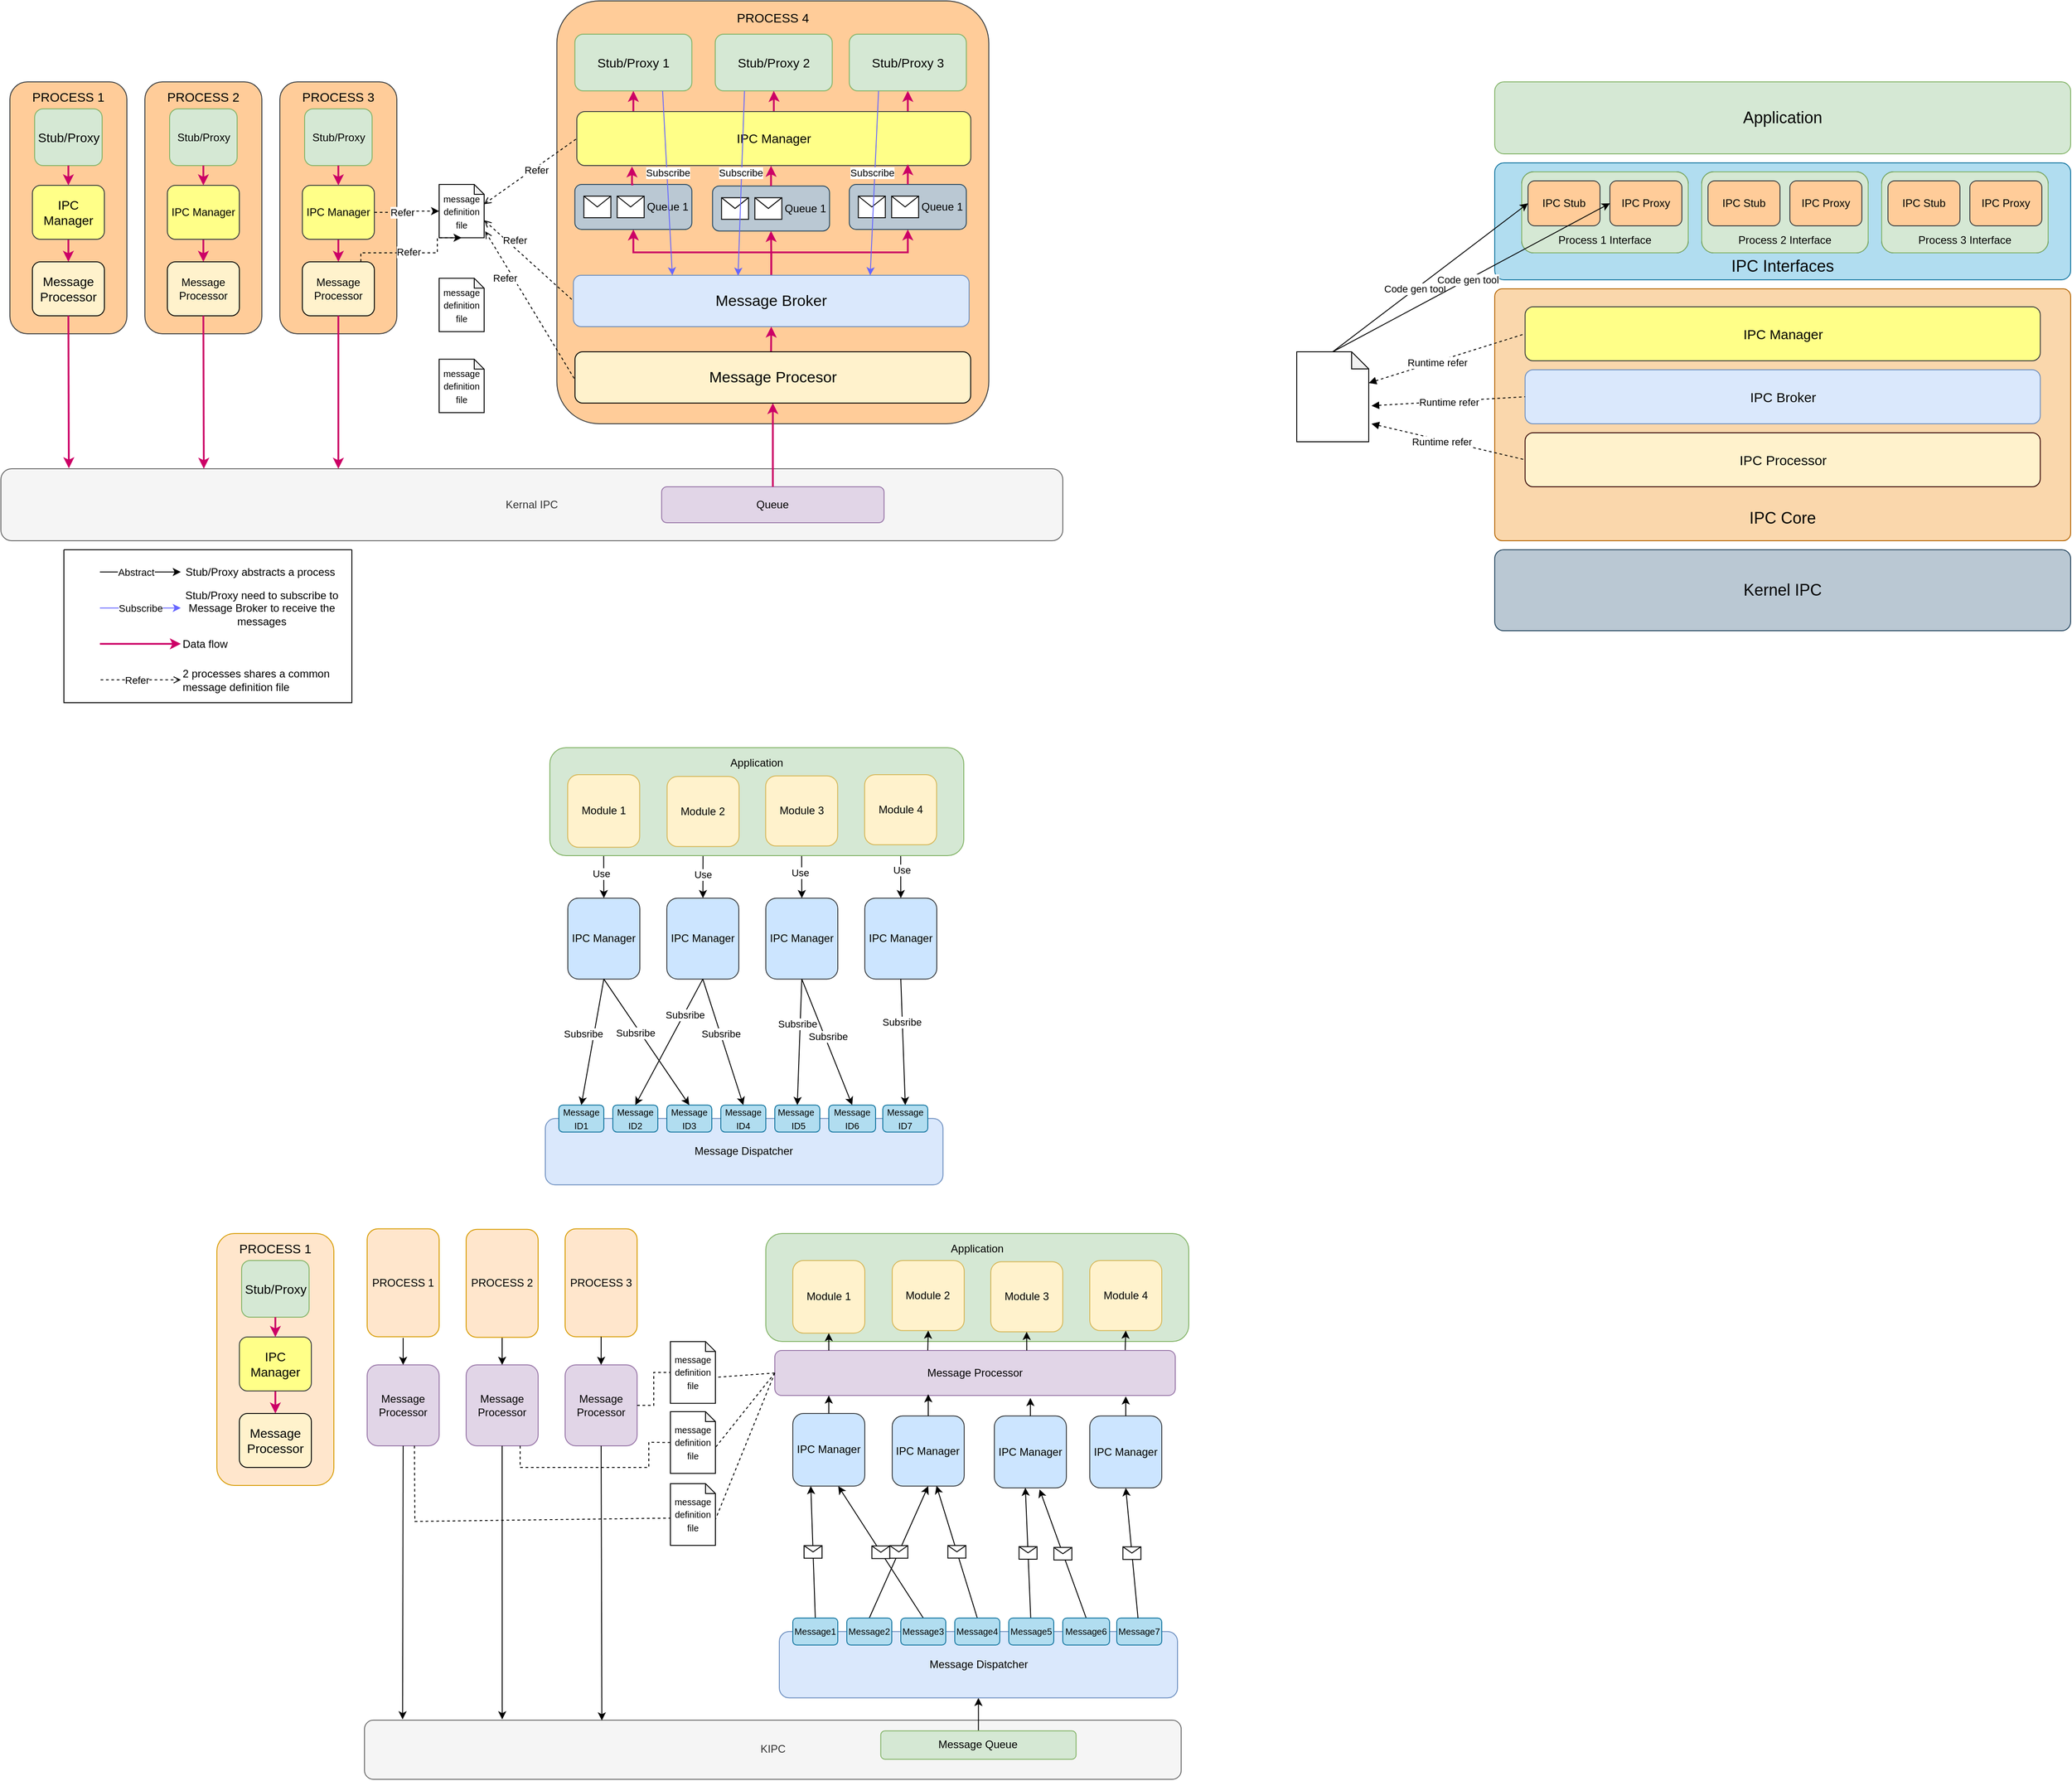 <mxfile version="24.7.6">
  <diagram name="Page-1" id="NuQ8sDbINXvNX4gbBRJW">
    <mxGraphModel dx="2925" dy="1103" grid="1" gridSize="10" guides="1" tooltips="1" connect="1" arrows="1" fold="1" page="1" pageScale="1" pageWidth="827" pageHeight="1169" math="0" shadow="0">
      <root>
        <mxCell id="0" />
        <mxCell id="1" parent="0" />
        <mxCell id="bqOJNQWShnoD8MY0RKzM-158" value="&lt;font style=&quot;font-size: 14px;&quot;&gt;PROCESS 4&lt;/font&gt;" style="rounded=1;whiteSpace=wrap;html=1;arcSize=10;fillColor=#ffcc99;strokeColor=#36393d;labelPosition=center;verticalLabelPosition=top;align=center;verticalAlign=bottom;spacingTop=0;spacingBottom=-30;" vertex="1" parent="1">
          <mxGeometry x="-152.19" y="60" width="480" height="470" as="geometry" />
        </mxCell>
        <mxCell id="PtnBD-MqwxmyIaQdnE39-76" value="&lt;div&gt;Message Processor&lt;/div&gt;" style="rounded=1;whiteSpace=wrap;html=1;fillColor=#e1d5e7;strokeColor=#9673a6;" parent="1" vertex="1">
          <mxGeometry x="90.0" y="1560" width="445" height="50" as="geometry" />
        </mxCell>
        <mxCell id="PtnBD-MqwxmyIaQdnE39-71" value="Application" style="rounded=1;whiteSpace=wrap;html=1;fillColor=#d5e8d4;strokeColor=#82b366;labelPosition=center;verticalLabelPosition=top;align=center;verticalAlign=bottom;spacingBottom=-26;" parent="1" vertex="1">
          <mxGeometry x="80" y="1430" width="470" height="120" as="geometry" />
        </mxCell>
        <mxCell id="bqOJNQWShnoD8MY0RKzM-7" style="edgeStyle=orthogonalEdgeStyle;rounded=0;orthogonalLoop=1;jettySize=auto;html=1;entryX=0.5;entryY=1;entryDx=0;entryDy=0;exitX=0.5;exitY=0;exitDx=0;exitDy=0;strokeColor=#CC0066;strokeWidth=2;" edge="1" parent="1" source="7G1H1wRRWMd9MSqFdtv3-8" target="7G1H1wRRWMd9MSqFdtv3-7">
          <mxGeometry relative="1" as="geometry">
            <mxPoint x="153.81" y="348" as="sourcePoint" />
          </mxGeometry>
        </mxCell>
        <mxCell id="bqOJNQWShnoD8MY0RKzM-223" style="edgeStyle=orthogonalEdgeStyle;rounded=0;orthogonalLoop=1;jettySize=auto;html=1;entryX=0.5;entryY=1;entryDx=0;entryDy=0;strokeColor=#CC0066;strokeWidth=2;" edge="1" parent="1" source="7G1H1wRRWMd9MSqFdtv3-8" target="bqOJNQWShnoD8MY0RKzM-216">
          <mxGeometry relative="1" as="geometry" />
        </mxCell>
        <mxCell id="bqOJNQWShnoD8MY0RKzM-224" style="edgeStyle=orthogonalEdgeStyle;rounded=0;orthogonalLoop=1;jettySize=auto;html=1;entryX=0.5;entryY=1;entryDx=0;entryDy=0;strokeColor=#CC0066;strokeWidth=2;" edge="1" parent="1" source="7G1H1wRRWMd9MSqFdtv3-8" target="bqOJNQWShnoD8MY0RKzM-220">
          <mxGeometry relative="1" as="geometry" />
        </mxCell>
        <mxCell id="7G1H1wRRWMd9MSqFdtv3-8" value="Message Broker" style="rounded=1;whiteSpace=wrap;html=1;fillColor=#dae8fc;strokeColor=#6c8ebf;fontSize=17;" parent="1" vertex="1">
          <mxGeometry x="-133.78" y="365" width="439.71" height="57" as="geometry" />
        </mxCell>
        <mxCell id="7G1H1wRRWMd9MSqFdtv3-20" style="edgeStyle=orthogonalEdgeStyle;rounded=0;orthogonalLoop=1;jettySize=auto;html=1;entryX=0.5;entryY=1;entryDx=0;entryDy=0;strokeColor=#CC0066;strokeWidth=2;" parent="1" target="7G1H1wRRWMd9MSqFdtv3-8" edge="1">
          <mxGeometry relative="1" as="geometry">
            <mxPoint x="192.81" y="570" as="targetPoint" />
            <mxPoint x="85.833" y="450.0" as="sourcePoint" />
          </mxGeometry>
        </mxCell>
        <mxCell id="7G1H1wRRWMd9MSqFdtv3-37" style="edgeStyle=orthogonalEdgeStyle;rounded=0;orthogonalLoop=1;jettySize=auto;html=1;entryX=0.5;entryY=1;entryDx=0;entryDy=0;strokeColor=#CC0066;strokeWidth=2;exitX=0.112;exitY=0.035;exitDx=0;exitDy=0;exitPerimeter=0;" parent="1" source="bqOJNQWShnoD8MY0RKzM-115" target="7G1H1wRRWMd9MSqFdtv3-41" edge="1">
          <mxGeometry relative="1" as="geometry">
            <mxPoint x="407.81" y="340" as="targetPoint" />
          </mxGeometry>
        </mxCell>
        <mxCell id="7G1H1wRRWMd9MSqFdtv3-39" style="edgeStyle=orthogonalEdgeStyle;rounded=0;orthogonalLoop=1;jettySize=auto;html=1;entryX=0.5;entryY=1;entryDx=0;entryDy=0;strokeColor=#CC0066;strokeWidth=2;exitX=0.786;exitY=0.045;exitDx=0;exitDy=0;exitPerimeter=0;" parent="1" target="7G1H1wRRWMd9MSqFdtv3-43" edge="1" source="bqOJNQWShnoD8MY0RKzM-115">
          <mxGeometry relative="1" as="geometry">
            <mxPoint x="354.81" y="264" as="sourcePoint" />
            <mxPoint x="407.81" y="550" as="targetPoint" />
          </mxGeometry>
        </mxCell>
        <mxCell id="7G1H1wRRWMd9MSqFdtv3-41" value="Stub/Proxy 1" style="rounded=1;whiteSpace=wrap;html=1;fillColor=#d5e8d4;strokeColor=#82b366;fontSize=14;" parent="1" vertex="1">
          <mxGeometry x="-132.19" y="97" width="130" height="63" as="geometry" />
        </mxCell>
        <mxCell id="7G1H1wRRWMd9MSqFdtv3-42" value="Stub/Proxy 2" style="rounded=1;whiteSpace=wrap;html=1;fillColor=#d5e8d4;strokeColor=#82b366;fontSize=14;" parent="1" vertex="1">
          <mxGeometry x="23.81" y="97" width="130" height="63" as="geometry" />
        </mxCell>
        <mxCell id="7G1H1wRRWMd9MSqFdtv3-43" value="Stub/Proxy 3" style="rounded=1;whiteSpace=wrap;html=1;fillColor=#d5e8d4;strokeColor=#82b366;fontSize=14;" parent="1" vertex="1">
          <mxGeometry x="172.81" y="97" width="130" height="63" as="geometry" />
        </mxCell>
        <mxCell id="7G1H1wRRWMd9MSqFdtv3-114" value="Message Dispatcher" style="rounded=1;whiteSpace=wrap;html=1;fillColor=#dae8fc;strokeColor=#6c8ebf;textDirection=vertical-lr;verticalAlign=middle;rotation=-90;" parent="1" vertex="1">
          <mxGeometry x="19.07" y="1118.12" width="73.75" height="441.88" as="geometry" />
        </mxCell>
        <mxCell id="7G1H1wRRWMd9MSqFdtv3-117" value="&lt;div&gt;IPC Manager&lt;/div&gt;" style="rounded=1;whiteSpace=wrap;html=1;rotation=0;fillColor=#cce5ff;strokeColor=#36393d;" parent="1" vertex="1">
          <mxGeometry x="-140" y="1057.19" width="80" height="90" as="geometry" />
        </mxCell>
        <mxCell id="7G1H1wRRWMd9MSqFdtv3-118" value="IPC Manager" style="rounded=1;whiteSpace=wrap;html=1;rotation=0;textDirection=ltr;fillColor=#cce5ff;strokeColor=#36393d;" parent="1" vertex="1">
          <mxGeometry x="-30" y="1057.19" width="80" height="90" as="geometry" />
        </mxCell>
        <mxCell id="7G1H1wRRWMd9MSqFdtv3-119" value="IPC Manager" style="rounded=1;whiteSpace=wrap;html=1;rotation=0;textDirection=ltr;fillColor=#cce5ff;strokeColor=#36393d;" parent="1" vertex="1">
          <mxGeometry x="190" y="1057.19" width="80" height="90" as="geometry" />
        </mxCell>
        <mxCell id="7G1H1wRRWMd9MSqFdtv3-120" value="&lt;font style=&quot;font-size: 10px;&quot;&gt;Message ID1&lt;/font&gt;" style="rounded=1;whiteSpace=wrap;html=1;fillColor=#b1ddf0;strokeColor=#10739e;" parent="1" vertex="1">
          <mxGeometry x="-150" y="1287.19" width="50" height="30" as="geometry" />
        </mxCell>
        <mxCell id="7G1H1wRRWMd9MSqFdtv3-121" value="&lt;font style=&quot;font-size: 10px;&quot;&gt;Message ID2&lt;/font&gt;" style="rounded=1;whiteSpace=wrap;html=1;fillColor=#b1ddf0;strokeColor=#10739e;" parent="1" vertex="1">
          <mxGeometry x="-90" y="1287.19" width="50" height="30" as="geometry" />
        </mxCell>
        <mxCell id="7G1H1wRRWMd9MSqFdtv3-122" value="&lt;font style=&quot;font-size: 10px;&quot;&gt;Message ID3&lt;/font&gt;" style="rounded=1;whiteSpace=wrap;html=1;fillColor=#b1ddf0;strokeColor=#10739e;" parent="1" vertex="1">
          <mxGeometry x="-30" y="1287.19" width="50" height="30" as="geometry" />
        </mxCell>
        <mxCell id="7G1H1wRRWMd9MSqFdtv3-123" value="&lt;font style=&quot;font-size: 10px;&quot;&gt;Message ID4&lt;/font&gt;" style="rounded=1;whiteSpace=wrap;html=1;fillColor=#b1ddf0;strokeColor=#10739e;" parent="1" vertex="1">
          <mxGeometry x="30" y="1287.19" width="50" height="30" as="geometry" />
        </mxCell>
        <mxCell id="7G1H1wRRWMd9MSqFdtv3-124" value="&lt;font style=&quot;font-size: 10px;&quot;&gt;Message&amp;nbsp; &amp;nbsp;&lt;/font&gt;&lt;span style=&quot;font-size: 10px;&quot;&gt;ID5&lt;/span&gt;" style="rounded=1;whiteSpace=wrap;html=1;fillColor=#b1ddf0;strokeColor=#10739e;" parent="1" vertex="1">
          <mxGeometry x="90" y="1287.19" width="50" height="30" as="geometry" />
        </mxCell>
        <mxCell id="7G1H1wRRWMd9MSqFdtv3-125" value="&lt;font style=&quot;font-size: 10px;&quot;&gt;Message ID6&lt;/font&gt;" style="rounded=1;whiteSpace=wrap;html=1;fillColor=#b1ddf0;strokeColor=#10739e;" parent="1" vertex="1">
          <mxGeometry x="150" y="1287.19" width="52" height="30" as="geometry" />
        </mxCell>
        <mxCell id="7G1H1wRRWMd9MSqFdtv3-126" value="&lt;font style=&quot;font-size: 10px;&quot;&gt;Message ID7&lt;/font&gt;" style="rounded=1;whiteSpace=wrap;html=1;fillColor=#b1ddf0;strokeColor=#10739e;" parent="1" vertex="1">
          <mxGeometry x="210" y="1287.19" width="50" height="30" as="geometry" />
        </mxCell>
        <mxCell id="7G1H1wRRWMd9MSqFdtv3-127" value="" style="endArrow=classic;html=1;rounded=0;exitX=0.5;exitY=1;exitDx=0;exitDy=0;entryX=0.5;entryY=0;entryDx=0;entryDy=0;" parent="1" source="7G1H1wRRWMd9MSqFdtv3-117" target="7G1H1wRRWMd9MSqFdtv3-120" edge="1">
          <mxGeometry width="50" height="50" relative="1" as="geometry">
            <mxPoint x="220" y="1352.19" as="sourcePoint" />
            <mxPoint x="270" y="1302.19" as="targetPoint" />
          </mxGeometry>
        </mxCell>
        <mxCell id="ick9jgWGnxJUqGrP5emk-45" value="Subsribe" style="edgeLabel;html=1;align=center;verticalAlign=middle;resizable=0;points=[];" parent="7G1H1wRRWMd9MSqFdtv3-127" vertex="1" connectable="0">
          <mxGeometry x="0.609" relative="1" as="geometry">
            <mxPoint x="-3" y="-52" as="offset" />
          </mxGeometry>
        </mxCell>
        <mxCell id="7G1H1wRRWMd9MSqFdtv3-128" value="" style="endArrow=classic;html=1;rounded=0;exitX=0.5;exitY=1;exitDx=0;exitDy=0;entryX=0.5;entryY=0;entryDx=0;entryDy=0;" parent="1" source="7G1H1wRRWMd9MSqFdtv3-117" target="7G1H1wRRWMd9MSqFdtv3-122" edge="1">
          <mxGeometry width="50" height="50" relative="1" as="geometry">
            <mxPoint x="340" y="1262.19" as="sourcePoint" />
            <mxPoint x="160" y="1237.19" as="targetPoint" />
          </mxGeometry>
        </mxCell>
        <mxCell id="ick9jgWGnxJUqGrP5emk-46" value="Subsribe" style="edgeLabel;html=1;align=center;verticalAlign=middle;resizable=0;points=[];" parent="7G1H1wRRWMd9MSqFdtv3-128" vertex="1" connectable="0">
          <mxGeometry x="-0.033" relative="1" as="geometry">
            <mxPoint x="-11" y="-8" as="offset" />
          </mxGeometry>
        </mxCell>
        <mxCell id="7G1H1wRRWMd9MSqFdtv3-130" value="" style="endArrow=classic;html=1;rounded=0;exitX=0.5;exitY=1;exitDx=0;exitDy=0;entryX=0.5;entryY=0;entryDx=0;entryDy=0;" parent="1" source="7G1H1wRRWMd9MSqFdtv3-118" target="7G1H1wRRWMd9MSqFdtv3-121" edge="1">
          <mxGeometry width="50" height="50" relative="1" as="geometry">
            <mxPoint x="340" y="1262.19" as="sourcePoint" />
            <mxPoint x="160" y="1412.19" as="targetPoint" />
          </mxGeometry>
        </mxCell>
        <mxCell id="ick9jgWGnxJUqGrP5emk-48" value="Subsribe" style="edgeLabel;html=1;align=center;verticalAlign=middle;resizable=0;points=[];" parent="7G1H1wRRWMd9MSqFdtv3-130" vertex="1" connectable="0">
          <mxGeometry x="-0.471" relative="1" as="geometry">
            <mxPoint y="3" as="offset" />
          </mxGeometry>
        </mxCell>
        <mxCell id="7G1H1wRRWMd9MSqFdtv3-132" value="" style="endArrow=classic;html=1;rounded=0;exitX=0.5;exitY=1;exitDx=0;exitDy=0;entryX=0.5;entryY=0;entryDx=0;entryDy=0;" parent="1" source="7G1H1wRRWMd9MSqFdtv3-118" target="7G1H1wRRWMd9MSqFdtv3-123" edge="1">
          <mxGeometry width="50" height="50" relative="1" as="geometry">
            <mxPoint x="340" y="1367.19" as="sourcePoint" />
            <mxPoint x="160" y="1322.19" as="targetPoint" />
          </mxGeometry>
        </mxCell>
        <mxCell id="ick9jgWGnxJUqGrP5emk-50" value="Subsribe" style="edgeLabel;html=1;align=center;verticalAlign=middle;resizable=0;points=[];" parent="7G1H1wRRWMd9MSqFdtv3-132" vertex="1" connectable="0">
          <mxGeometry x="-0.241" relative="1" as="geometry">
            <mxPoint x="3" y="7" as="offset" />
          </mxGeometry>
        </mxCell>
        <mxCell id="7G1H1wRRWMd9MSqFdtv3-133" value="" style="endArrow=classic;html=1;rounded=0;exitX=0.5;exitY=1;exitDx=0;exitDy=0;entryX=0.5;entryY=0;entryDx=0;entryDy=0;" parent="1" source="7G1H1wRRWMd9MSqFdtv3-135" target="7G1H1wRRWMd9MSqFdtv3-125" edge="1">
          <mxGeometry width="50" height="50" relative="1" as="geometry">
            <mxPoint x="340" y="1367.19" as="sourcePoint" />
            <mxPoint x="160" y="1367.19" as="targetPoint" />
          </mxGeometry>
        </mxCell>
        <mxCell id="ick9jgWGnxJUqGrP5emk-52" value="Subsribe" style="edgeLabel;html=1;align=center;verticalAlign=middle;resizable=0;points=[];" parent="7G1H1wRRWMd9MSqFdtv3-133" vertex="1" connectable="0">
          <mxGeometry x="-0.241" relative="1" as="geometry">
            <mxPoint x="8" y="11" as="offset" />
          </mxGeometry>
        </mxCell>
        <mxCell id="7G1H1wRRWMd9MSqFdtv3-134" value="" style="endArrow=classic;html=1;rounded=0;entryX=0.5;entryY=0;entryDx=0;entryDy=0;exitX=0.5;exitY=1;exitDx=0;exitDy=0;" parent="1" source="7G1H1wRRWMd9MSqFdtv3-119" target="7G1H1wRRWMd9MSqFdtv3-126" edge="1">
          <mxGeometry width="50" height="50" relative="1" as="geometry">
            <mxPoint x="320" y="1522.19" as="sourcePoint" />
            <mxPoint x="160" y="1457.19" as="targetPoint" />
          </mxGeometry>
        </mxCell>
        <mxCell id="ick9jgWGnxJUqGrP5emk-53" value="Subsribe" style="edgeLabel;html=1;align=center;verticalAlign=middle;resizable=0;points=[];" parent="7G1H1wRRWMd9MSqFdtv3-134" vertex="1" connectable="0">
          <mxGeometry x="-0.316" y="-1" relative="1" as="geometry">
            <mxPoint as="offset" />
          </mxGeometry>
        </mxCell>
        <mxCell id="7G1H1wRRWMd9MSqFdtv3-135" value="IPC Manager" style="rounded=1;whiteSpace=wrap;html=1;rotation=0;textDirection=ltr;fillColor=#cce5ff;strokeColor=#36393d;" parent="1" vertex="1">
          <mxGeometry x="80" y="1057.19" width="80" height="90" as="geometry" />
        </mxCell>
        <mxCell id="7G1H1wRRWMd9MSqFdtv3-136" value="" style="endArrow=classic;html=1;rounded=0;entryX=0.5;entryY=0;entryDx=0;entryDy=0;exitX=0.5;exitY=1;exitDx=0;exitDy=0;" parent="1" source="7G1H1wRRWMd9MSqFdtv3-135" target="7G1H1wRRWMd9MSqFdtv3-124" edge="1">
          <mxGeometry width="50" height="50" relative="1" as="geometry">
            <mxPoint x="340" y="1502.19" as="sourcePoint" />
            <mxPoint x="160" y="1502.19" as="targetPoint" />
          </mxGeometry>
        </mxCell>
        <mxCell id="ick9jgWGnxJUqGrP5emk-51" value="Subsribe" style="edgeLabel;html=1;align=center;verticalAlign=middle;resizable=0;points=[];" parent="7G1H1wRRWMd9MSqFdtv3-136" vertex="1" connectable="0">
          <mxGeometry x="-0.295" y="-1" relative="1" as="geometry">
            <mxPoint x="-2" as="offset" />
          </mxGeometry>
        </mxCell>
        <object label="PROCESS 2" id="ick9jgWGnxJUqGrP5emk-3">
          <mxCell style="rounded=1;whiteSpace=wrap;html=1;fillColor=#ffe6cc;strokeColor=#d79b00;" parent="1" vertex="1">
            <mxGeometry x="-253" y="1425.38" width="80" height="120" as="geometry" />
          </mxCell>
        </object>
        <mxCell id="ick9jgWGnxJUqGrP5emk-67" value="Kernal IPC" style="rounded=1;whiteSpace=wrap;html=1;fillColor=#f5f5f5;strokeColor=#666666;fontColor=#333333;" parent="1" vertex="1">
          <mxGeometry x="-770" y="580" width="1180" height="80" as="geometry" />
        </mxCell>
        <mxCell id="ick9jgWGnxJUqGrP5emk-68" value="Queue" style="rounded=1;whiteSpace=wrap;html=1;fillColor=#e1d5e7;strokeColor=#9673a6;" parent="1" vertex="1">
          <mxGeometry x="-35.79" y="600" width="247.19" height="40" as="geometry" />
        </mxCell>
        <mxCell id="ick9jgWGnxJUqGrP5emk-69" value="" style="endArrow=classic;html=1;rounded=0;exitX=0.5;exitY=0;exitDx=0;exitDy=0;strokeColor=#CC0066;strokeWidth=2;entryX=0.5;entryY=1;entryDx=0;entryDy=0;" parent="1" source="ick9jgWGnxJUqGrP5emk-68" target="bqOJNQWShnoD8MY0RKzM-228" edge="1">
          <mxGeometry width="50" height="50" relative="1" as="geometry">
            <mxPoint x="-59" y="580" as="sourcePoint" />
            <mxPoint x="80.443" y="515" as="targetPoint" />
          </mxGeometry>
        </mxCell>
        <mxCell id="PtnBD-MqwxmyIaQdnE39-1" value="&lt;div&gt;Message Processor&lt;/div&gt;" style="rounded=1;whiteSpace=wrap;html=1;fillColor=#e1d5e7;strokeColor=#9673a6;" parent="1" vertex="1">
          <mxGeometry x="-363" y="1576" width="80" height="90" as="geometry" />
        </mxCell>
        <mxCell id="PtnBD-MqwxmyIaQdnE39-5" value="&lt;div&gt;Module 1&lt;/div&gt;" style="rounded=1;whiteSpace=wrap;html=1;rotation=0;fillColor=#fff2cc;strokeColor=#d6b656;" parent="1" vertex="1">
          <mxGeometry x="110" y="1460" width="80" height="80.69" as="geometry" />
        </mxCell>
        <mxCell id="PtnBD-MqwxmyIaQdnE39-6" value="&lt;div&gt;IPC Manager&lt;/div&gt;" style="rounded=1;whiteSpace=wrap;html=1;rotation=0;textDirection=ltr;fillColor=#cce5ff;strokeColor=#36393d;" parent="1" vertex="1">
          <mxGeometry x="220.47" y="1632.81" width="80" height="77.88" as="geometry" />
        </mxCell>
        <mxCell id="PtnBD-MqwxmyIaQdnE39-7" value="&lt;div&gt;IPC Manager&lt;/div&gt;" style="rounded=1;whiteSpace=wrap;html=1;rotation=0;textDirection=ltr;fillColor=#cce5ff;strokeColor=#36393d;" parent="1" vertex="1">
          <mxGeometry x="440" y="1632.81" width="80" height="80" as="geometry" />
        </mxCell>
        <mxCell id="PtnBD-MqwxmyIaQdnE39-27" value="&lt;div&gt;IPC Manager&lt;/div&gt;" style="rounded=1;whiteSpace=wrap;html=1;rotation=0;textDirection=ltr;fillColor=#cce5ff;strokeColor=#36393d;" parent="1" vertex="1">
          <mxGeometry x="334" y="1632.81" width="80" height="80" as="geometry" />
        </mxCell>
        <mxCell id="PtnBD-MqwxmyIaQdnE39-30" value="KIPC" style="rounded=1;whiteSpace=wrap;html=1;fillColor=#f5f5f5;strokeColor=#666666;textDirection=vertical-lr;verticalAlign=middle;rotation=-90;fontColor=#333333;" parent="1" vertex="1">
          <mxGeometry x="55" y="1550" width="65.63" height="907.5" as="geometry" />
        </mxCell>
        <mxCell id="bqOJNQWShnoD8MY0RKzM-60" style="edgeStyle=orthogonalEdgeStyle;rounded=0;orthogonalLoop=1;jettySize=auto;html=1;entryX=0;entryY=0.5;entryDx=0;entryDy=0;" edge="1" parent="1" source="PtnBD-MqwxmyIaQdnE39-32" target="PtnBD-MqwxmyIaQdnE39-4">
          <mxGeometry relative="1" as="geometry" />
        </mxCell>
        <mxCell id="PtnBD-MqwxmyIaQdnE39-32" value="Message Queue" style="rounded=1;whiteSpace=wrap;html=1;fillColor=#d5e8d4;strokeColor=#82b366;textDirection=vertical-lr;verticalAlign=middle;rotation=-90;" parent="1" vertex="1">
          <mxGeometry x="300.47" y="1890.0" width="31.57" height="217.09" as="geometry" />
        </mxCell>
        <mxCell id="PtnBD-MqwxmyIaQdnE39-34" value="" style="endArrow=classic;html=1;rounded=0;exitX=0.5;exitY=0;exitDx=0;exitDy=0;entryX=0.25;entryY=1;entryDx=0;entryDy=0;" parent="1" source="PtnBD-MqwxmyIaQdnE39-8" target="bqOJNQWShnoD8MY0RKzM-70" edge="1">
          <mxGeometry relative="1" as="geometry">
            <mxPoint x="160" y="1532" as="sourcePoint" />
            <mxPoint x="260" y="1532" as="targetPoint" />
          </mxGeometry>
        </mxCell>
        <mxCell id="PtnBD-MqwxmyIaQdnE39-35" value="" style="shape=message;html=1;outlineConnect=0;" parent="PtnBD-MqwxmyIaQdnE39-34" vertex="1">
          <mxGeometry width="20" height="14" relative="1" as="geometry">
            <mxPoint x="-10" y="-7" as="offset" />
          </mxGeometry>
        </mxCell>
        <mxCell id="PtnBD-MqwxmyIaQdnE39-36" value="" style="endArrow=classic;html=1;rounded=0;entryX=0.631;entryY=1.001;entryDx=0;entryDy=0;exitX=0.5;exitY=0;exitDx=0;exitDy=0;entryPerimeter=0;" parent="1" source="PtnBD-MqwxmyIaQdnE39-10" target="bqOJNQWShnoD8MY0RKzM-70" edge="1">
          <mxGeometry relative="1" as="geometry">
            <mxPoint x="145" y="1761" as="sourcePoint" />
            <mxPoint x="164" y="1621" as="targetPoint" />
          </mxGeometry>
        </mxCell>
        <mxCell id="PtnBD-MqwxmyIaQdnE39-37" value="" style="shape=message;html=1;outlineConnect=0;" parent="PtnBD-MqwxmyIaQdnE39-36" vertex="1">
          <mxGeometry width="20" height="14" relative="1" as="geometry">
            <mxPoint x="-10" y="-7" as="offset" />
          </mxGeometry>
        </mxCell>
        <mxCell id="PtnBD-MqwxmyIaQdnE39-39" value="" style="endArrow=classic;html=1;rounded=0;entryX=0.5;entryY=1;entryDx=0;entryDy=0;exitX=0.5;exitY=0;exitDx=0;exitDy=0;" parent="1" source="PtnBD-MqwxmyIaQdnE39-9" target="PtnBD-MqwxmyIaQdnE39-6" edge="1">
          <mxGeometry relative="1" as="geometry">
            <mxPoint x="265" y="1761" as="sourcePoint" />
            <mxPoint x="184" y="1621" as="targetPoint" />
          </mxGeometry>
        </mxCell>
        <mxCell id="PtnBD-MqwxmyIaQdnE39-40" value="" style="shape=message;html=1;outlineConnect=0;" parent="PtnBD-MqwxmyIaQdnE39-39" vertex="1">
          <mxGeometry width="20" height="14" relative="1" as="geometry">
            <mxPoint x="-10" y="-7" as="offset" />
          </mxGeometry>
        </mxCell>
        <mxCell id="PtnBD-MqwxmyIaQdnE39-41" value="" style="endArrow=classic;html=1;rounded=0;entryX=0.615;entryY=0.997;entryDx=0;entryDy=0;exitX=0.5;exitY=0;exitDx=0;exitDy=0;entryPerimeter=0;" parent="1" source="PtnBD-MqwxmyIaQdnE39-11" target="PtnBD-MqwxmyIaQdnE39-6" edge="1">
          <mxGeometry relative="1" as="geometry">
            <mxPoint x="205" y="1761" as="sourcePoint" />
            <mxPoint x="274" y="1621" as="targetPoint" />
          </mxGeometry>
        </mxCell>
        <mxCell id="PtnBD-MqwxmyIaQdnE39-42" value="" style="shape=message;html=1;outlineConnect=0;" parent="PtnBD-MqwxmyIaQdnE39-41" vertex="1">
          <mxGeometry width="20" height="14" relative="1" as="geometry">
            <mxPoint x="-10" y="-7" as="offset" />
          </mxGeometry>
        </mxCell>
        <mxCell id="PtnBD-MqwxmyIaQdnE39-43" value="" style="endArrow=classic;html=1;rounded=0;entryX=0.628;entryY=1.02;entryDx=0;entryDy=0;exitX=0.5;exitY=0;exitDx=0;exitDy=0;entryPerimeter=0;" parent="1" source="PtnBD-MqwxmyIaQdnE39-13" target="PtnBD-MqwxmyIaQdnE39-27" edge="1">
          <mxGeometry relative="1" as="geometry">
            <mxPoint x="325" y="1761" as="sourcePoint" />
            <mxPoint x="282" y="1621" as="targetPoint" />
          </mxGeometry>
        </mxCell>
        <mxCell id="PtnBD-MqwxmyIaQdnE39-44" value="" style="shape=message;html=1;outlineConnect=0;" parent="PtnBD-MqwxmyIaQdnE39-43" vertex="1">
          <mxGeometry width="20" height="14" relative="1" as="geometry">
            <mxPoint x="-10" y="-7" as="offset" />
          </mxGeometry>
        </mxCell>
        <mxCell id="PtnBD-MqwxmyIaQdnE39-45" value="" style="endArrow=classic;html=1;rounded=0;entryX=0.43;entryY=0.997;entryDx=0;entryDy=0;entryPerimeter=0;" parent="1" source="PtnBD-MqwxmyIaQdnE39-12" target="PtnBD-MqwxmyIaQdnE39-27" edge="1">
          <mxGeometry relative="1" as="geometry">
            <mxPoint x="446" y="1761" as="sourcePoint" />
            <mxPoint x="394" y="1623" as="targetPoint" />
          </mxGeometry>
        </mxCell>
        <mxCell id="PtnBD-MqwxmyIaQdnE39-46" value="" style="shape=message;html=1;outlineConnect=0;" parent="PtnBD-MqwxmyIaQdnE39-45" vertex="1">
          <mxGeometry width="20" height="14" relative="1" as="geometry">
            <mxPoint x="-10" y="-7" as="offset" />
          </mxGeometry>
        </mxCell>
        <object label="PROCESS 3" id="PtnBD-MqwxmyIaQdnE39-53">
          <mxCell style="rounded=1;whiteSpace=wrap;html=1;fillColor=#ffe6cc;strokeColor=#d79b00;" parent="1" vertex="1">
            <mxGeometry x="-143" y="1424.76" width="80" height="120" as="geometry" />
          </mxCell>
        </object>
        <object label="PROCESS 1" id="PtnBD-MqwxmyIaQdnE39-56">
          <mxCell style="rounded=1;whiteSpace=wrap;html=1;fillColor=#ffe6cc;strokeColor=#d79b00;" parent="1" vertex="1">
            <mxGeometry x="-363" y="1424.76" width="80" height="120" as="geometry" />
          </mxCell>
        </object>
        <mxCell id="PtnBD-MqwxmyIaQdnE39-57" value="&lt;div&gt;Message Processor&lt;/div&gt;" style="rounded=1;whiteSpace=wrap;html=1;fillColor=#e1d5e7;strokeColor=#9673a6;" parent="1" vertex="1">
          <mxGeometry x="-253" y="1576" width="80" height="90" as="geometry" />
        </mxCell>
        <mxCell id="PtnBD-MqwxmyIaQdnE39-58" value="&lt;div&gt;Message Processor&lt;/div&gt;" style="rounded=1;whiteSpace=wrap;html=1;fillColor=#e1d5e7;strokeColor=#9673a6;" parent="1" vertex="1">
          <mxGeometry x="-143" y="1576" width="80" height="90" as="geometry" />
        </mxCell>
        <mxCell id="PtnBD-MqwxmyIaQdnE39-59" value="" style="endArrow=classic;html=1;rounded=0;" parent="1" target="PtnBD-MqwxmyIaQdnE39-1" edge="1">
          <mxGeometry width="50" height="50" relative="1" as="geometry">
            <mxPoint x="-323" y="1546" as="sourcePoint" />
            <mxPoint x="97" y="1646" as="targetPoint" />
          </mxGeometry>
        </mxCell>
        <mxCell id="PtnBD-MqwxmyIaQdnE39-60" value="" style="endArrow=classic;html=1;rounded=0;entryX=0.5;entryY=0;entryDx=0;entryDy=0;" parent="1" target="PtnBD-MqwxmyIaQdnE39-57" edge="1">
          <mxGeometry width="50" height="50" relative="1" as="geometry">
            <mxPoint x="-213" y="1546" as="sourcePoint" />
            <mxPoint x="-313" y="1586" as="targetPoint" />
          </mxGeometry>
        </mxCell>
        <mxCell id="PtnBD-MqwxmyIaQdnE39-61" value="" style="endArrow=classic;html=1;rounded=0;entryX=0.5;entryY=0;entryDx=0;entryDy=0;exitX=0.5;exitY=1;exitDx=0;exitDy=0;" parent="1" source="PtnBD-MqwxmyIaQdnE39-53" target="PtnBD-MqwxmyIaQdnE39-58" edge="1">
          <mxGeometry width="50" height="50" relative="1" as="geometry">
            <mxPoint x="-203" y="1556" as="sourcePoint" />
            <mxPoint x="-203" y="1586" as="targetPoint" />
          </mxGeometry>
        </mxCell>
        <mxCell id="PtnBD-MqwxmyIaQdnE39-65" value="" style="endArrow=classic;html=1;rounded=0;exitX=0.5;exitY=1;exitDx=0;exitDy=0;entryX=1.014;entryY=0.094;entryDx=0;entryDy=0;entryPerimeter=0;" parent="1" edge="1" source="PtnBD-MqwxmyIaQdnE39-1">
          <mxGeometry width="50" height="50" relative="1" as="geometry">
            <mxPoint x="-323.42" y="1820" as="sourcePoint" />
            <mxPoint x="-323.63" y="1970.016" as="targetPoint" />
          </mxGeometry>
        </mxCell>
        <mxCell id="PtnBD-MqwxmyIaQdnE39-66" value="" style="endArrow=classic;html=1;rounded=0;exitX=0.5;exitY=1;exitDx=0;exitDy=0;entryX=1.014;entryY=0.216;entryDx=0;entryDy=0;entryPerimeter=0;" parent="1" source="PtnBD-MqwxmyIaQdnE39-57" edge="1">
          <mxGeometry width="50" height="50" relative="1" as="geometry">
            <mxPoint x="-313.42" y="1830" as="sourcePoint" />
            <mxPoint x="-212.915" y="1970.016" as="targetPoint" />
          </mxGeometry>
        </mxCell>
        <mxCell id="PtnBD-MqwxmyIaQdnE39-68" value="" style="endArrow=classic;html=1;rounded=0;exitX=0.5;exitY=1;exitDx=0;exitDy=0;entryX=0.996;entryY=0.338;entryDx=0;entryDy=0;entryPerimeter=0;" parent="1" source="PtnBD-MqwxmyIaQdnE39-58" edge="1">
          <mxGeometry width="50" height="50" relative="1" as="geometry">
            <mxPoint x="-203" y="1830" as="sourcePoint" />
            <mxPoint x="-102.2" y="1971.198" as="targetPoint" />
          </mxGeometry>
        </mxCell>
        <mxCell id="PtnBD-MqwxmyIaQdnE39-79" value="&lt;font style=&quot;font-size: 10px;&quot;&gt;message definition file&lt;/font&gt;" style="shape=note;whiteSpace=wrap;html=1;backgroundOutline=1;darkOpacity=0.05;size=11;" parent="1" vertex="1">
          <mxGeometry x="-26" y="1708" width="50" height="68.62" as="geometry" />
        </mxCell>
        <mxCell id="PtnBD-MqwxmyIaQdnE39-81" value="&lt;font style=&quot;font-size: 10px;&quot;&gt;message definition file&lt;/font&gt;" style="shape=note;whiteSpace=wrap;html=1;backgroundOutline=1;darkOpacity=0.05;size=11;" parent="1" vertex="1">
          <mxGeometry x="-26" y="1628" width="50" height="68.62" as="geometry" />
        </mxCell>
        <mxCell id="PtnBD-MqwxmyIaQdnE39-82" value="&lt;font style=&quot;font-size: 10px;&quot;&gt;message definition file&lt;/font&gt;" style="shape=note;whiteSpace=wrap;html=1;backgroundOutline=1;darkOpacity=0.05;size=11;" parent="1" vertex="1">
          <mxGeometry x="-26" y="1550.07" width="50" height="68.62" as="geometry" />
        </mxCell>
        <mxCell id="PtnBD-MqwxmyIaQdnE39-83" value="" style="endArrow=none;dashed=1;html=1;rounded=0;exitX=1;exitY=0.5;exitDx=0;exitDy=0;entryX=0;entryY=0.5;entryDx=0;entryDy=0;entryPerimeter=0;edgeStyle=elbowEdgeStyle;" parent="1" source="PtnBD-MqwxmyIaQdnE39-58" target="PtnBD-MqwxmyIaQdnE39-82" edge="1">
          <mxGeometry width="50" height="50" relative="1" as="geometry">
            <mxPoint x="-80" y="1860" as="sourcePoint" />
            <mxPoint x="-30" y="1810" as="targetPoint" />
          </mxGeometry>
        </mxCell>
        <mxCell id="PtnBD-MqwxmyIaQdnE39-85" value="" style="endArrow=none;dashed=1;html=1;rounded=0;exitX=0.657;exitY=0.999;exitDx=0;exitDy=0;entryX=0.011;entryY=0.558;entryDx=0;entryDy=0;entryPerimeter=0;exitPerimeter=0;" parent="1" source="PtnBD-MqwxmyIaQdnE39-1" target="PtnBD-MqwxmyIaQdnE39-79" edge="1">
          <mxGeometry width="50" height="50" relative="1" as="geometry">
            <mxPoint x="-230" y="1763" as="sourcePoint" />
            <mxPoint x="-30" y="1930" as="targetPoint" />
            <Array as="points">
              <mxPoint x="-310" y="1750" />
            </Array>
          </mxGeometry>
        </mxCell>
        <mxCell id="PtnBD-MqwxmyIaQdnE39-86" value="" style="endArrow=none;dashed=1;html=1;rounded=0;exitX=0.75;exitY=1;exitDx=0;exitDy=0;entryX=0;entryY=0.5;entryDx=0;entryDy=0;entryPerimeter=0;" parent="1" source="PtnBD-MqwxmyIaQdnE39-57" target="PtnBD-MqwxmyIaQdnE39-81" edge="1">
          <mxGeometry width="50" height="50" relative="1" as="geometry">
            <mxPoint x="-120" y="1785" as="sourcePoint" />
            <mxPoint x="20" y="1844" as="targetPoint" />
            <Array as="points">
              <mxPoint x="-193" y="1690" />
              <mxPoint x="-50" y="1690" />
              <mxPoint x="-50" y="1662" />
            </Array>
          </mxGeometry>
        </mxCell>
        <mxCell id="PtnBD-MqwxmyIaQdnE39-87" value="" style="endArrow=none;dashed=1;html=1;rounded=0;entryX=0;entryY=0;entryDx=50;entryDy=39.81;entryPerimeter=0;exitX=0;exitY=0.5;exitDx=0;exitDy=0;" parent="1" source="PtnBD-MqwxmyIaQdnE39-76" target="PtnBD-MqwxmyIaQdnE39-82" edge="1">
          <mxGeometry width="50" height="50" relative="1" as="geometry">
            <mxPoint x="-180" y="1900" as="sourcePoint" />
            <mxPoint x="-130" y="1850" as="targetPoint" />
          </mxGeometry>
        </mxCell>
        <mxCell id="PtnBD-MqwxmyIaQdnE39-88" value="" style="endArrow=none;dashed=1;html=1;rounded=0;entryX=0;entryY=0;entryDx=50;entryDy=39.81;entryPerimeter=0;exitX=0;exitY=0.5;exitDx=0;exitDy=0;" parent="1" source="PtnBD-MqwxmyIaQdnE39-76" target="PtnBD-MqwxmyIaQdnE39-81" edge="1">
          <mxGeometry width="50" height="50" relative="1" as="geometry">
            <mxPoint x="104" y="1908" as="sourcePoint" />
            <mxPoint x="70" y="1782" as="targetPoint" />
          </mxGeometry>
        </mxCell>
        <mxCell id="PtnBD-MqwxmyIaQdnE39-89" value="" style="endArrow=none;dashed=1;html=1;rounded=0;entryX=0;entryY=0;entryDx=50;entryDy=39.81;entryPerimeter=0;exitX=0;exitY=0.5;exitDx=0;exitDy=0;" parent="1" source="PtnBD-MqwxmyIaQdnE39-76" target="PtnBD-MqwxmyIaQdnE39-79" edge="1">
          <mxGeometry width="50" height="50" relative="1" as="geometry">
            <mxPoint x="104" y="1908" as="sourcePoint" />
            <mxPoint x="70" y="1860" as="targetPoint" />
          </mxGeometry>
        </mxCell>
        <mxCell id="bqOJNQWShnoD8MY0RKzM-11" value="Application" style="rounded=1;whiteSpace=wrap;html=1;fontSize=18;fillColor=#d5e8d4;strokeColor=#82b366;arcSize=13;" vertex="1" parent="1">
          <mxGeometry x="890" y="150" width="640" height="80" as="geometry" />
        </mxCell>
        <mxCell id="bqOJNQWShnoD8MY0RKzM-12" value="IPC Interfaces" style="rounded=1;whiteSpace=wrap;html=1;fontSize=18;arcSize=8;spacingTop=-32;labelPosition=center;verticalLabelPosition=bottom;align=center;verticalAlign=top;fillColor=#b1ddf0;strokeColor=#10739e;" vertex="1" parent="1">
          <mxGeometry x="890" y="240" width="640" height="130" as="geometry" />
        </mxCell>
        <mxCell id="bqOJNQWShnoD8MY0RKzM-14" value="IPC Core" style="rounded=1;whiteSpace=wrap;html=1;fontSize=18;arcSize=3;labelPosition=center;verticalLabelPosition=bottom;align=center;verticalAlign=top;spacingTop=-42;fillColor=#fad7ac;strokeColor=#b46504;" vertex="1" parent="1">
          <mxGeometry x="890" y="380" width="640" height="280" as="geometry" />
        </mxCell>
        <mxCell id="bqOJNQWShnoD8MY0RKzM-15" value="Kernel IPC" style="rounded=1;whiteSpace=wrap;html=1;fontSize=18;fillColor=#bac8d3;strokeColor=#23445d;arcSize=11;" vertex="1" parent="1">
          <mxGeometry x="890" y="670" width="640" height="90" as="geometry" />
        </mxCell>
        <mxCell id="bqOJNQWShnoD8MY0RKzM-27" value="" style="group;strokeColor=default;rounded=1;" vertex="1" connectable="0" parent="1">
          <mxGeometry x="920" y="250" width="185" height="90" as="geometry" />
        </mxCell>
        <mxCell id="bqOJNQWShnoD8MY0RKzM-21" value="Process 1 Interface" style="rounded=1;whiteSpace=wrap;html=1;labelPosition=center;verticalLabelPosition=bottom;align=center;verticalAlign=top;spacingTop=-28;fillColor=#d5e8d4;strokeColor=#82b366;" vertex="1" parent="bqOJNQWShnoD8MY0RKzM-27">
          <mxGeometry width="185" height="90" as="geometry" />
        </mxCell>
        <mxCell id="bqOJNQWShnoD8MY0RKzM-17" value="IPC Stub" style="rounded=1;whiteSpace=wrap;html=1;fillColor=#ffcc99;strokeColor=#36393d;" vertex="1" parent="bqOJNQWShnoD8MY0RKzM-27">
          <mxGeometry x="7" y="10" width="80" height="50" as="geometry" />
        </mxCell>
        <mxCell id="bqOJNQWShnoD8MY0RKzM-18" value="IPC Proxy" style="rounded=1;whiteSpace=wrap;html=1;fillColor=#ffcc99;strokeColor=#36393d;" vertex="1" parent="bqOJNQWShnoD8MY0RKzM-27">
          <mxGeometry x="98" y="10" width="80" height="50" as="geometry" />
        </mxCell>
        <mxCell id="bqOJNQWShnoD8MY0RKzM-28" value="IPC Manager" style="rounded=1;whiteSpace=wrap;html=1;fontSize=15;fillColor=#ffff88;strokeColor=#36393d;" vertex="1" parent="1">
          <mxGeometry x="923.75" y="400" width="572.5" height="60" as="geometry" />
        </mxCell>
        <mxCell id="bqOJNQWShnoD8MY0RKzM-29" value="IPC Broker" style="rounded=1;whiteSpace=wrap;html=1;fontSize=15;fillColor=#dae8fc;strokeColor=#6c8ebf;" vertex="1" parent="1">
          <mxGeometry x="923.75" y="470" width="572.5" height="60" as="geometry" />
        </mxCell>
        <mxCell id="bqOJNQWShnoD8MY0RKzM-30" value="IPC Processor" style="rounded=1;whiteSpace=wrap;html=1;fontSize=15;fillColor=#fff2cc;strokeColor=#330000;strokeWidth=1;" vertex="1" parent="1">
          <mxGeometry x="923.75" y="540" width="572.5" height="60" as="geometry" />
        </mxCell>
        <mxCell id="bqOJNQWShnoD8MY0RKzM-31" value="" style="shape=note;whiteSpace=wrap;html=1;backgroundOutline=1;darkOpacity=0.05;size=19;" vertex="1" parent="1">
          <mxGeometry x="670" y="450" width="80" height="100" as="geometry" />
        </mxCell>
        <mxCell id="bqOJNQWShnoD8MY0RKzM-32" value="" style="endArrow=none;dashed=1;html=1;rounded=0;entryX=0;entryY=0.5;entryDx=0;entryDy=0;startArrow=block;startFill=1;exitX=1;exitY=0.347;exitDx=0;exitDy=0;exitPerimeter=0;" edge="1" parent="1" source="bqOJNQWShnoD8MY0RKzM-31" target="bqOJNQWShnoD8MY0RKzM-28">
          <mxGeometry width="50" height="50" relative="1" as="geometry">
            <mxPoint x="830" y="486" as="sourcePoint" />
            <mxPoint x="1110" y="410" as="targetPoint" />
          </mxGeometry>
        </mxCell>
        <mxCell id="bqOJNQWShnoD8MY0RKzM-35" value="Runtime refer" style="edgeLabel;html=1;align=center;verticalAlign=middle;resizable=0;points=[];" vertex="1" connectable="0" parent="bqOJNQWShnoD8MY0RKzM-32">
          <mxGeometry x="-0.132" y="-1" relative="1" as="geometry">
            <mxPoint as="offset" />
          </mxGeometry>
        </mxCell>
        <mxCell id="bqOJNQWShnoD8MY0RKzM-33" value="" style="endArrow=none;dashed=1;html=1;rounded=0;entryX=0;entryY=0.5;entryDx=0;entryDy=0;startArrow=block;startFill=1;exitX=1.038;exitY=0.6;exitDx=0;exitDy=0;exitPerimeter=0;" edge="1" parent="1" source="bqOJNQWShnoD8MY0RKzM-31" target="bqOJNQWShnoD8MY0RKzM-29">
          <mxGeometry width="50" height="50" relative="1" as="geometry">
            <mxPoint x="830" y="500" as="sourcePoint" />
            <mxPoint x="934" y="440" as="targetPoint" />
          </mxGeometry>
        </mxCell>
        <mxCell id="bqOJNQWShnoD8MY0RKzM-36" value="Runtime refer" style="edgeLabel;html=1;align=center;verticalAlign=middle;resizable=0;points=[];" vertex="1" connectable="0" parent="bqOJNQWShnoD8MY0RKzM-33">
          <mxGeometry x="0.005" y="-1" relative="1" as="geometry">
            <mxPoint as="offset" />
          </mxGeometry>
        </mxCell>
        <mxCell id="bqOJNQWShnoD8MY0RKzM-34" value="" style="endArrow=none;dashed=1;html=1;rounded=0;entryX=0;entryY=0.5;entryDx=0;entryDy=0;startArrow=block;startFill=1;exitX=1.038;exitY=0.8;exitDx=0;exitDy=0;exitPerimeter=0;" edge="1" parent="1" source="bqOJNQWShnoD8MY0RKzM-31" target="bqOJNQWShnoD8MY0RKzM-30">
          <mxGeometry width="50" height="50" relative="1" as="geometry">
            <mxPoint x="830" y="500" as="sourcePoint" />
            <mxPoint x="934" y="510" as="targetPoint" />
          </mxGeometry>
        </mxCell>
        <mxCell id="bqOJNQWShnoD8MY0RKzM-37" value="Runtime refer" style="edgeLabel;html=1;align=center;verticalAlign=middle;resizable=0;points=[];" vertex="1" connectable="0" parent="bqOJNQWShnoD8MY0RKzM-34">
          <mxGeometry x="-0.088" y="-2" relative="1" as="geometry">
            <mxPoint as="offset" />
          </mxGeometry>
        </mxCell>
        <mxCell id="bqOJNQWShnoD8MY0RKzM-40" value="" style="endArrow=classic;html=1;rounded=0;exitX=0.5;exitY=0;exitDx=0;exitDy=0;exitPerimeter=0;entryX=0;entryY=0.5;entryDx=0;entryDy=0;" edge="1" parent="1" source="bqOJNQWShnoD8MY0RKzM-31" target="bqOJNQWShnoD8MY0RKzM-17">
          <mxGeometry width="50" height="50" relative="1" as="geometry">
            <mxPoint x="1040" y="410" as="sourcePoint" />
            <mxPoint x="1090" y="360" as="targetPoint" />
          </mxGeometry>
        </mxCell>
        <mxCell id="bqOJNQWShnoD8MY0RKzM-41" value="Code gen tool" style="edgeLabel;html=1;align=center;verticalAlign=middle;resizable=0;points=[];" vertex="1" connectable="0" parent="bqOJNQWShnoD8MY0RKzM-40">
          <mxGeometry x="0.081" relative="1" as="geometry">
            <mxPoint x="-27" y="19" as="offset" />
          </mxGeometry>
        </mxCell>
        <mxCell id="bqOJNQWShnoD8MY0RKzM-43" value="" style="endArrow=classic;html=1;rounded=0;exitX=0.5;exitY=0;exitDx=0;exitDy=0;exitPerimeter=0;entryX=0;entryY=0.5;entryDx=0;entryDy=0;" edge="1" parent="1" source="bqOJNQWShnoD8MY0RKzM-31" target="bqOJNQWShnoD8MY0RKzM-18">
          <mxGeometry width="50" height="50" relative="1" as="geometry">
            <mxPoint x="720" y="460" as="sourcePoint" />
            <mxPoint x="937" y="295" as="targetPoint" />
          </mxGeometry>
        </mxCell>
        <mxCell id="bqOJNQWShnoD8MY0RKzM-44" value="Code gen tool" style="edgeLabel;html=1;align=center;verticalAlign=middle;resizable=0;points=[];" vertex="1" connectable="0" parent="bqOJNQWShnoD8MY0RKzM-43">
          <mxGeometry x="0.081" relative="1" as="geometry">
            <mxPoint x="-17" y="9" as="offset" />
          </mxGeometry>
        </mxCell>
        <mxCell id="bqOJNQWShnoD8MY0RKzM-45" value="" style="group;strokeColor=default;rounded=1;" vertex="1" connectable="0" parent="1">
          <mxGeometry x="1120" y="250" width="185" height="90" as="geometry" />
        </mxCell>
        <mxCell id="bqOJNQWShnoD8MY0RKzM-46" value="Process 2 Interface" style="rounded=1;whiteSpace=wrap;html=1;labelPosition=center;verticalLabelPosition=bottom;align=center;verticalAlign=top;spacingTop=-28;fillColor=#d5e8d4;strokeColor=#82b366;" vertex="1" parent="bqOJNQWShnoD8MY0RKzM-45">
          <mxGeometry width="185" height="90" as="geometry" />
        </mxCell>
        <mxCell id="bqOJNQWShnoD8MY0RKzM-47" value="IPC Stub" style="rounded=1;whiteSpace=wrap;html=1;fillColor=#ffcc99;strokeColor=#36393d;" vertex="1" parent="bqOJNQWShnoD8MY0RKzM-45">
          <mxGeometry x="7" y="10" width="80" height="50" as="geometry" />
        </mxCell>
        <mxCell id="bqOJNQWShnoD8MY0RKzM-48" value="IPC Proxy" style="rounded=1;whiteSpace=wrap;html=1;fillColor=#ffcc99;strokeColor=#36393d;" vertex="1" parent="bqOJNQWShnoD8MY0RKzM-45">
          <mxGeometry x="98" y="10" width="80" height="50" as="geometry" />
        </mxCell>
        <mxCell id="bqOJNQWShnoD8MY0RKzM-49" value="" style="group;strokeColor=default;rounded=1;" vertex="1" connectable="0" parent="1">
          <mxGeometry x="1320" y="250" width="185" height="90" as="geometry" />
        </mxCell>
        <mxCell id="bqOJNQWShnoD8MY0RKzM-50" value="Process 3 Interface" style="rounded=1;whiteSpace=wrap;html=1;labelPosition=center;verticalLabelPosition=bottom;align=center;verticalAlign=top;spacingTop=-28;fillColor=#d5e8d4;strokeColor=#82b366;" vertex="1" parent="bqOJNQWShnoD8MY0RKzM-49">
          <mxGeometry width="185" height="90" as="geometry" />
        </mxCell>
        <mxCell id="bqOJNQWShnoD8MY0RKzM-51" value="IPC Stub" style="rounded=1;whiteSpace=wrap;html=1;fillColor=#ffcc99;strokeColor=#36393d;" vertex="1" parent="bqOJNQWShnoD8MY0RKzM-49">
          <mxGeometry x="7" y="10" width="80" height="50" as="geometry" />
        </mxCell>
        <mxCell id="bqOJNQWShnoD8MY0RKzM-52" value="IPC Proxy" style="rounded=1;whiteSpace=wrap;html=1;fillColor=#ffcc99;strokeColor=#36393d;" vertex="1" parent="bqOJNQWShnoD8MY0RKzM-49">
          <mxGeometry x="98" y="10" width="80" height="50" as="geometry" />
        </mxCell>
        <mxCell id="bqOJNQWShnoD8MY0RKzM-59" value="&lt;font style=&quot;font-size: 10px;&quot;&gt;message definition file&lt;/font&gt;" style="shape=note;whiteSpace=wrap;html=1;backgroundOutline=1;darkOpacity=0.05;size=11;" vertex="1" parent="1">
          <mxGeometry x="-283" y="264" width="50" height="59.31" as="geometry" />
        </mxCell>
        <mxCell id="bqOJNQWShnoD8MY0RKzM-61" value="" style="group" vertex="1" connectable="0" parent="1">
          <mxGeometry x="95.005" y="1857.38" width="442.5" height="88.745" as="geometry" />
        </mxCell>
        <mxCell id="PtnBD-MqwxmyIaQdnE39-4" value="Message Dispatcher" style="rounded=1;whiteSpace=wrap;html=1;fillColor=#dae8fc;strokeColor=#6c8ebf;textDirection=vertical-lr;verticalAlign=middle;rotation=-90;" parent="bqOJNQWShnoD8MY0RKzM-61" vertex="1">
          <mxGeometry x="184.375" y="-169.38" width="73.75" height="442.5" as="geometry" />
        </mxCell>
        <mxCell id="PtnBD-MqwxmyIaQdnE39-8" value="&lt;font style=&quot;font-size: 10px;&quot;&gt;Message1&lt;/font&gt;" style="rounded=1;whiteSpace=wrap;html=1;fillColor=#b1ddf0;strokeColor=#10739e;" parent="bqOJNQWShnoD8MY0RKzM-61" vertex="1">
          <mxGeometry x="14.995" width="50" height="30" as="geometry" />
        </mxCell>
        <mxCell id="PtnBD-MqwxmyIaQdnE39-9" value="&lt;font style=&quot;font-size: 10px;&quot;&gt;Message2&lt;/font&gt;" style="rounded=1;whiteSpace=wrap;html=1;fillColor=#b1ddf0;strokeColor=#10739e;" parent="bqOJNQWShnoD8MY0RKzM-61" vertex="1">
          <mxGeometry x="74.995" width="50" height="30" as="geometry" />
        </mxCell>
        <mxCell id="PtnBD-MqwxmyIaQdnE39-10" value="&lt;font style=&quot;font-size: 10px;&quot;&gt;Message3&lt;/font&gt;" style="rounded=1;whiteSpace=wrap;html=1;fillColor=#b1ddf0;strokeColor=#10739e;" parent="bqOJNQWShnoD8MY0RKzM-61" vertex="1">
          <mxGeometry x="134.995" width="50" height="30" as="geometry" />
        </mxCell>
        <mxCell id="PtnBD-MqwxmyIaQdnE39-11" value="&lt;font style=&quot;font-size: 10px;&quot;&gt;Message4&lt;/font&gt;" style="rounded=1;whiteSpace=wrap;html=1;fillColor=#b1ddf0;strokeColor=#10739e;" parent="bqOJNQWShnoD8MY0RKzM-61" vertex="1">
          <mxGeometry x="194.995" width="50" height="30" as="geometry" />
        </mxCell>
        <mxCell id="PtnBD-MqwxmyIaQdnE39-12" value="&lt;font style=&quot;font-size: 10px;&quot;&gt;Message&lt;/font&gt;&lt;span style=&quot;font-size: 10px;&quot;&gt;5&lt;/span&gt;" style="rounded=1;whiteSpace=wrap;html=1;fillColor=#b1ddf0;strokeColor=#10739e;" parent="bqOJNQWShnoD8MY0RKzM-61" vertex="1">
          <mxGeometry x="254.995" width="50" height="30" as="geometry" />
        </mxCell>
        <mxCell id="PtnBD-MqwxmyIaQdnE39-13" value="&lt;font style=&quot;font-size: 10px;&quot;&gt;Message6&lt;/font&gt;" style="rounded=1;whiteSpace=wrap;html=1;fillColor=#b1ddf0;strokeColor=#10739e;" parent="bqOJNQWShnoD8MY0RKzM-61" vertex="1">
          <mxGeometry x="314.995" width="52" height="30" as="geometry" />
        </mxCell>
        <mxCell id="PtnBD-MqwxmyIaQdnE39-14" value="&lt;font style=&quot;font-size: 10px;&quot;&gt;Message7&lt;/font&gt;" style="rounded=1;whiteSpace=wrap;html=1;fillColor=#b1ddf0;strokeColor=#10739e;" parent="bqOJNQWShnoD8MY0RKzM-61" vertex="1">
          <mxGeometry x="374.995" width="50" height="30" as="geometry" />
        </mxCell>
        <mxCell id="bqOJNQWShnoD8MY0RKzM-68" value="" style="endArrow=classic;html=1;rounded=0;entryX=0.5;entryY=1;entryDx=0;entryDy=0;" edge="1" parent="1" source="PtnBD-MqwxmyIaQdnE39-14" target="PtnBD-MqwxmyIaQdnE39-7">
          <mxGeometry relative="1" as="geometry">
            <mxPoint x="446" y="1867" as="sourcePoint" />
            <mxPoint x="390" y="1664" as="targetPoint" />
          </mxGeometry>
        </mxCell>
        <mxCell id="bqOJNQWShnoD8MY0RKzM-69" value="" style="shape=message;html=1;outlineConnect=0;" vertex="1" parent="bqOJNQWShnoD8MY0RKzM-68">
          <mxGeometry width="20" height="14" relative="1" as="geometry">
            <mxPoint x="-10" y="-7" as="offset" />
          </mxGeometry>
        </mxCell>
        <mxCell id="bqOJNQWShnoD8MY0RKzM-70" value="IPC Manager" style="rounded=1;whiteSpace=wrap;html=1;rotation=0;fillColor=#cce5ff;strokeColor=#36393d;" vertex="1" parent="1">
          <mxGeometry x="110" y="1630" width="80" height="80.69" as="geometry" />
        </mxCell>
        <mxCell id="bqOJNQWShnoD8MY0RKzM-74" value="&lt;div&gt;Module 2&lt;/div&gt;" style="rounded=1;whiteSpace=wrap;html=1;rotation=0;textDirection=ltr;fillColor=#fff2cc;strokeColor=#d6b656;" vertex="1" parent="1">
          <mxGeometry x="220.47" y="1460" width="80" height="77.88" as="geometry" />
        </mxCell>
        <mxCell id="bqOJNQWShnoD8MY0RKzM-75" value="&lt;div&gt;Module 3&lt;/div&gt;" style="rounded=1;whiteSpace=wrap;html=1;rotation=0;textDirection=ltr;fillColor=#fff2cc;strokeColor=#d6b656;" vertex="1" parent="1">
          <mxGeometry x="330" y="1461.41" width="80" height="77.88" as="geometry" />
        </mxCell>
        <mxCell id="bqOJNQWShnoD8MY0RKzM-76" value="&lt;div&gt;Module 4&lt;/div&gt;" style="rounded=1;whiteSpace=wrap;html=1;rotation=0;textDirection=ltr;fillColor=#fff2cc;strokeColor=#d6b656;" vertex="1" parent="1">
          <mxGeometry x="440" y="1460" width="80" height="77.88" as="geometry" />
        </mxCell>
        <mxCell id="bqOJNQWShnoD8MY0RKzM-78" value="" style="endArrow=classic;html=1;rounded=0;exitX=0.5;exitY=0;exitDx=0;exitDy=0;" edge="1" parent="1" source="bqOJNQWShnoD8MY0RKzM-70">
          <mxGeometry width="50" height="50" relative="1" as="geometry">
            <mxPoint x="410" y="1600" as="sourcePoint" />
            <mxPoint x="150" y="1610" as="targetPoint" />
          </mxGeometry>
        </mxCell>
        <mxCell id="bqOJNQWShnoD8MY0RKzM-81" style="edgeStyle=orthogonalEdgeStyle;rounded=0;orthogonalLoop=1;jettySize=auto;html=1;entryX=0.383;entryY=0.973;entryDx=0;entryDy=0;entryPerimeter=0;" edge="1" parent="1" source="PtnBD-MqwxmyIaQdnE39-6" target="PtnBD-MqwxmyIaQdnE39-76">
          <mxGeometry relative="1" as="geometry" />
        </mxCell>
        <mxCell id="bqOJNQWShnoD8MY0RKzM-83" style="edgeStyle=orthogonalEdgeStyle;rounded=0;orthogonalLoop=1;jettySize=auto;html=1;entryX=0.637;entryY=1.044;entryDx=0;entryDy=0;entryPerimeter=0;" edge="1" parent="1" source="PtnBD-MqwxmyIaQdnE39-27" target="PtnBD-MqwxmyIaQdnE39-76">
          <mxGeometry relative="1" as="geometry" />
        </mxCell>
        <mxCell id="bqOJNQWShnoD8MY0RKzM-84" style="edgeStyle=orthogonalEdgeStyle;rounded=0;orthogonalLoop=1;jettySize=auto;html=1;entryX=0.877;entryY=1.028;entryDx=0;entryDy=0;entryPerimeter=0;" edge="1" parent="1" source="PtnBD-MqwxmyIaQdnE39-7" target="PtnBD-MqwxmyIaQdnE39-76">
          <mxGeometry relative="1" as="geometry">
            <Array as="points">
              <mxPoint x="480" y="1611" />
              <mxPoint x="480" y="1611" />
            </Array>
          </mxGeometry>
        </mxCell>
        <mxCell id="bqOJNQWShnoD8MY0RKzM-85" value="" style="endArrow=classic;html=1;rounded=0;entryX=0.5;entryY=1;entryDx=0;entryDy=0;" edge="1" parent="1" target="PtnBD-MqwxmyIaQdnE39-5">
          <mxGeometry width="50" height="50" relative="1" as="geometry">
            <mxPoint x="150" y="1560" as="sourcePoint" />
            <mxPoint x="180" y="1510" as="targetPoint" />
          </mxGeometry>
        </mxCell>
        <mxCell id="bqOJNQWShnoD8MY0RKzM-86" value="" style="endArrow=classic;html=1;rounded=0;entryX=0.5;entryY=1;entryDx=0;entryDy=0;exitX=0.382;exitY=-0.002;exitDx=0;exitDy=0;exitPerimeter=0;" edge="1" parent="1" source="PtnBD-MqwxmyIaQdnE39-76" target="bqOJNQWShnoD8MY0RKzM-74">
          <mxGeometry width="50" height="50" relative="1" as="geometry">
            <mxPoint x="260.37" y="1558.29" as="sourcePoint" />
            <mxPoint x="260.37" y="1539.29" as="targetPoint" />
          </mxGeometry>
        </mxCell>
        <mxCell id="bqOJNQWShnoD8MY0RKzM-87" value="" style="endArrow=classic;html=1;rounded=0;entryX=0.5;entryY=1;entryDx=0;entryDy=0;" edge="1" parent="1">
          <mxGeometry width="50" height="50" relative="1" as="geometry">
            <mxPoint x="370" y="1560" as="sourcePoint" />
            <mxPoint x="369.83" y="1539.29" as="targetPoint" />
          </mxGeometry>
        </mxCell>
        <mxCell id="bqOJNQWShnoD8MY0RKzM-88" value="" style="endArrow=classic;html=1;rounded=0;entryX=0.5;entryY=1;entryDx=0;entryDy=0;exitX=0.875;exitY=-0.009;exitDx=0;exitDy=0;exitPerimeter=0;" edge="1" parent="1" source="PtnBD-MqwxmyIaQdnE39-76" target="bqOJNQWShnoD8MY0RKzM-76">
          <mxGeometry width="50" height="50" relative="1" as="geometry">
            <mxPoint x="480.03" y="1560" as="sourcePoint" />
            <mxPoint x="479.86" y="1539.29" as="targetPoint" />
          </mxGeometry>
        </mxCell>
        <mxCell id="bqOJNQWShnoD8MY0RKzM-97" value="" style="endArrow=classic;html=1;rounded=0;exitX=0.5;exitY=1;exitDx=0;exitDy=0;entryX=0.5;entryY=0;entryDx=0;entryDy=0;" edge="1" parent="1" source="bqOJNQWShnoD8MY0RKzM-90" target="7G1H1wRRWMd9MSqFdtv3-117">
          <mxGeometry width="50" height="50" relative="1" as="geometry">
            <mxPoint x="20" y="1000" as="sourcePoint" />
            <mxPoint x="70" y="950" as="targetPoint" />
          </mxGeometry>
        </mxCell>
        <mxCell id="bqOJNQWShnoD8MY0RKzM-101" value="Use" style="edgeLabel;html=1;align=center;verticalAlign=middle;resizable=0;points=[];" vertex="1" connectable="0" parent="bqOJNQWShnoD8MY0RKzM-97">
          <mxGeometry x="-0.176" y="-2" relative="1" as="geometry">
            <mxPoint x="-1" y="6" as="offset" />
          </mxGeometry>
        </mxCell>
        <mxCell id="bqOJNQWShnoD8MY0RKzM-98" value="" style="endArrow=classic;html=1;rounded=0;exitX=0.5;exitY=1;exitDx=0;exitDy=0;" edge="1" parent="1" source="bqOJNQWShnoD8MY0RKzM-91" target="7G1H1wRRWMd9MSqFdtv3-118">
          <mxGeometry width="50" height="50" relative="1" as="geometry">
            <mxPoint x="-90" y="1011" as="sourcePoint" />
            <mxPoint x="-90" y="1067" as="targetPoint" />
          </mxGeometry>
        </mxCell>
        <mxCell id="bqOJNQWShnoD8MY0RKzM-102" value="Use" style="edgeLabel;html=1;align=center;verticalAlign=middle;resizable=0;points=[];" vertex="1" connectable="0" parent="bqOJNQWShnoD8MY0RKzM-98">
          <mxGeometry x="-0.256" relative="1" as="geometry">
            <mxPoint y="9" as="offset" />
          </mxGeometry>
        </mxCell>
        <mxCell id="bqOJNQWShnoD8MY0RKzM-99" value="" style="endArrow=classic;html=1;rounded=0;exitX=0.5;exitY=1;exitDx=0;exitDy=0;entryX=0.5;entryY=0;entryDx=0;entryDy=0;" edge="1" parent="1" source="bqOJNQWShnoD8MY0RKzM-92" target="7G1H1wRRWMd9MSqFdtv3-135">
          <mxGeometry width="50" height="50" relative="1" as="geometry">
            <mxPoint x="20" y="1008" as="sourcePoint" />
            <mxPoint x="20" y="1067" as="targetPoint" />
          </mxGeometry>
        </mxCell>
        <mxCell id="bqOJNQWShnoD8MY0RKzM-103" value="Use" style="edgeLabel;html=1;align=center;verticalAlign=middle;resizable=0;points=[];" vertex="1" connectable="0" parent="bqOJNQWShnoD8MY0RKzM-99">
          <mxGeometry x="0.019" y="-2" relative="1" as="geometry">
            <mxPoint as="offset" />
          </mxGeometry>
        </mxCell>
        <mxCell id="bqOJNQWShnoD8MY0RKzM-100" value="" style="endArrow=classic;html=1;rounded=0;exitX=0.5;exitY=1;exitDx=0;exitDy=0;entryX=0.5;entryY=0;entryDx=0;entryDy=0;" edge="1" parent="1" source="bqOJNQWShnoD8MY0RKzM-93" target="7G1H1wRRWMd9MSqFdtv3-119">
          <mxGeometry width="50" height="50" relative="1" as="geometry">
            <mxPoint x="130" y="1009" as="sourcePoint" />
            <mxPoint x="130" y="1067" as="targetPoint" />
          </mxGeometry>
        </mxCell>
        <mxCell id="bqOJNQWShnoD8MY0RKzM-104" value="Use" style="edgeLabel;html=1;align=center;verticalAlign=middle;resizable=0;points=[];" vertex="1" connectable="0" parent="bqOJNQWShnoD8MY0RKzM-100">
          <mxGeometry x="-0.073" y="1" relative="1" as="geometry">
            <mxPoint as="offset" />
          </mxGeometry>
        </mxCell>
        <mxCell id="bqOJNQWShnoD8MY0RKzM-114" value="" style="group" vertex="1" connectable="0" parent="1">
          <mxGeometry x="-160" y="890" width="460" height="120" as="geometry" />
        </mxCell>
        <mxCell id="bqOJNQWShnoD8MY0RKzM-89" value="Application" style="rounded=1;whiteSpace=wrap;html=1;fillColor=#d5e8d4;strokeColor=#82b366;labelPosition=center;verticalLabelPosition=top;align=center;verticalAlign=bottom;spacingBottom=-26;" vertex="1" parent="bqOJNQWShnoD8MY0RKzM-114">
          <mxGeometry width="460" height="120" as="geometry" />
        </mxCell>
        <mxCell id="bqOJNQWShnoD8MY0RKzM-90" value="&lt;div&gt;Module 1&lt;/div&gt;" style="rounded=1;whiteSpace=wrap;html=1;rotation=0;fillColor=#fff2cc;strokeColor=#d6b656;" vertex="1" parent="bqOJNQWShnoD8MY0RKzM-114">
          <mxGeometry x="19.82" y="30" width="80" height="80.69" as="geometry" />
        </mxCell>
        <mxCell id="bqOJNQWShnoD8MY0RKzM-91" value="&lt;div&gt;Module 2&lt;/div&gt;" style="rounded=1;whiteSpace=wrap;html=1;rotation=0;textDirection=ltr;fillColor=#fff2cc;strokeColor=#d6b656;" vertex="1" parent="bqOJNQWShnoD8MY0RKzM-114">
          <mxGeometry x="130.29" y="32" width="80" height="77.88" as="geometry" />
        </mxCell>
        <mxCell id="bqOJNQWShnoD8MY0RKzM-92" value="&lt;div&gt;Module 3&lt;/div&gt;" style="rounded=1;whiteSpace=wrap;html=1;rotation=0;textDirection=ltr;fillColor=#fff2cc;strokeColor=#d6b656;" vertex="1" parent="bqOJNQWShnoD8MY0RKzM-114">
          <mxGeometry x="239.82" y="31.41" width="80" height="77.88" as="geometry" />
        </mxCell>
        <mxCell id="bqOJNQWShnoD8MY0RKzM-93" value="&lt;div&gt;Module 4&lt;/div&gt;" style="rounded=1;whiteSpace=wrap;html=1;rotation=0;textDirection=ltr;fillColor=#fff2cc;strokeColor=#d6b656;" vertex="1" parent="bqOJNQWShnoD8MY0RKzM-114">
          <mxGeometry x="349.82" y="30" width="80" height="77.88" as="geometry" />
        </mxCell>
        <mxCell id="bqOJNQWShnoD8MY0RKzM-227" style="edgeStyle=orthogonalEdgeStyle;rounded=0;orthogonalLoop=1;jettySize=auto;html=1;entryX=0.5;entryY=1;entryDx=0;entryDy=0;strokeColor=#CC0066;strokeWidth=2;" edge="1" parent="1" source="bqOJNQWShnoD8MY0RKzM-115" target="7G1H1wRRWMd9MSqFdtv3-42">
          <mxGeometry relative="1" as="geometry" />
        </mxCell>
        <mxCell id="bqOJNQWShnoD8MY0RKzM-115" value="IPC Manager" style="rounded=1;whiteSpace=wrap;html=1;fillColor=#ffff88;strokeColor=#36393d;fontSize=14;" vertex="1" parent="1">
          <mxGeometry x="-130" y="183" width="437.81" height="60" as="geometry" />
        </mxCell>
        <mxCell id="bqOJNQWShnoD8MY0RKzM-118" value="" style="endArrow=none;dashed=1;html=1;rounded=0;exitX=0.995;exitY=0.37;exitDx=0;exitDy=0;exitPerimeter=0;entryX=0;entryY=0.5;entryDx=0;entryDy=0;startArrow=open;startFill=0;" edge="1" parent="1" source="bqOJNQWShnoD8MY0RKzM-59" target="bqOJNQWShnoD8MY0RKzM-115">
          <mxGeometry width="50" height="50" relative="1" as="geometry">
            <mxPoint x="-100" y="280" as="sourcePoint" />
            <mxPoint x="-50" y="230" as="targetPoint" />
          </mxGeometry>
        </mxCell>
        <mxCell id="bqOJNQWShnoD8MY0RKzM-171" value="Refer" style="edgeLabel;html=1;align=center;verticalAlign=middle;resizable=0;points=[];" vertex="1" connectable="0" parent="bqOJNQWShnoD8MY0RKzM-118">
          <mxGeometry x="0.095" y="-2" relative="1" as="geometry">
            <mxPoint as="offset" />
          </mxGeometry>
        </mxCell>
        <mxCell id="bqOJNQWShnoD8MY0RKzM-138" value="" style="group;fontSize=12;" vertex="1" connectable="0" parent="1">
          <mxGeometry x="-760" y="150" width="130" height="280" as="geometry" />
        </mxCell>
        <object label="&lt;font style=&quot;font-size: 14px;&quot;&gt;PROCESS 1&lt;/font&gt;" id="7G1H1wRRWMd9MSqFdtv3-1">
          <mxCell style="rounded=1;whiteSpace=wrap;html=1;fillColor=#ffcc99;strokeColor=#36393d;labelPosition=center;verticalLabelPosition=top;align=center;verticalAlign=bottom;spacingTop=0;spacingBottom=-28;" parent="bqOJNQWShnoD8MY0RKzM-138" vertex="1">
            <mxGeometry width="130" height="280" as="geometry" />
          </mxCell>
        </object>
        <mxCell id="bqOJNQWShnoD8MY0RKzM-112" value="" style="edgeStyle=orthogonalEdgeStyle;rounded=0;orthogonalLoop=1;jettySize=auto;html=1;strokeColor=#CC0066;curved=0;strokeWidth=2;" edge="1" parent="bqOJNQWShnoD8MY0RKzM-138" source="bqOJNQWShnoD8MY0RKzM-119" target="bqOJNQWShnoD8MY0RKzM-105">
          <mxGeometry relative="1" as="geometry">
            <mxPoint x="90" y="120" as="sourcePoint" />
            <mxPoint x="90" y="430" as="targetPoint" />
          </mxGeometry>
        </mxCell>
        <mxCell id="bqOJNQWShnoD8MY0RKzM-105" value="&lt;div style=&quot;font-size: 14px;&quot;&gt;Message Processor&lt;/div&gt;" style="rounded=1;whiteSpace=wrap;html=1;fillColor=#fff2cc;strokeColor=#000000;fontSize=14;" vertex="1" parent="bqOJNQWShnoD8MY0RKzM-138">
          <mxGeometry x="25" y="200" width="80" height="60" as="geometry" />
        </mxCell>
        <mxCell id="bqOJNQWShnoD8MY0RKzM-119" value="IPC Manager" style="rounded=1;whiteSpace=wrap;html=1;fillColor=#ffff88;strokeColor=#36393d;fontSize=14;" vertex="1" parent="bqOJNQWShnoD8MY0RKzM-138">
          <mxGeometry x="25" y="115" width="80" height="60" as="geometry" />
        </mxCell>
        <mxCell id="bqOJNQWShnoD8MY0RKzM-125" value="Stub/Proxy" style="rounded=1;whiteSpace=wrap;html=1;fillColor=#d5e8d4;strokeColor=#82b366;fontSize=14;" vertex="1" parent="bqOJNQWShnoD8MY0RKzM-138">
          <mxGeometry x="27.5" y="30" width="75" height="63" as="geometry" />
        </mxCell>
        <mxCell id="bqOJNQWShnoD8MY0RKzM-126" value="" style="edgeStyle=orthogonalEdgeStyle;rounded=0;orthogonalLoop=1;jettySize=auto;html=1;strokeColor=#CC0066;curved=0;strokeWidth=2;exitX=0.5;exitY=1;exitDx=0;exitDy=0;entryX=0.5;entryY=0;entryDx=0;entryDy=0;" edge="1" parent="bqOJNQWShnoD8MY0RKzM-138" source="bqOJNQWShnoD8MY0RKzM-125" target="bqOJNQWShnoD8MY0RKzM-119">
          <mxGeometry relative="1" as="geometry">
            <mxPoint x="75" y="185" as="sourcePoint" />
            <mxPoint x="75" y="210" as="targetPoint" />
          </mxGeometry>
        </mxCell>
        <mxCell id="bqOJNQWShnoD8MY0RKzM-139" value="" style="group" vertex="1" connectable="0" parent="1">
          <mxGeometry x="-610" y="150" width="130" height="280" as="geometry" />
        </mxCell>
        <object label="&lt;font style=&quot;font-size: 14px;&quot;&gt;PROCESS 2&lt;/font&gt;" id="bqOJNQWShnoD8MY0RKzM-140">
          <mxCell style="rounded=1;whiteSpace=wrap;html=1;fillColor=#ffcc99;strokeColor=#36393d;labelPosition=center;verticalLabelPosition=top;align=center;verticalAlign=bottom;spacingTop=0;spacingBottom=-28;" vertex="1" parent="bqOJNQWShnoD8MY0RKzM-139">
            <mxGeometry width="130" height="280" as="geometry" />
          </mxCell>
        </object>
        <mxCell id="bqOJNQWShnoD8MY0RKzM-141" value="" style="edgeStyle=orthogonalEdgeStyle;rounded=0;orthogonalLoop=1;jettySize=auto;html=1;strokeColor=#CC0066;curved=0;strokeWidth=2;" edge="1" parent="bqOJNQWShnoD8MY0RKzM-139" source="bqOJNQWShnoD8MY0RKzM-143" target="bqOJNQWShnoD8MY0RKzM-142">
          <mxGeometry relative="1" as="geometry">
            <mxPoint x="90" y="120" as="sourcePoint" />
            <mxPoint x="90" y="430" as="targetPoint" />
          </mxGeometry>
        </mxCell>
        <mxCell id="bqOJNQWShnoD8MY0RKzM-142" value="&lt;div&gt;Message Processor&lt;/div&gt;" style="rounded=1;whiteSpace=wrap;html=1;fillColor=#fff2cc;strokeColor=#000000;" vertex="1" parent="bqOJNQWShnoD8MY0RKzM-139">
          <mxGeometry x="25" y="200" width="80" height="60" as="geometry" />
        </mxCell>
        <mxCell id="bqOJNQWShnoD8MY0RKzM-143" value="IPC Manager" style="rounded=1;whiteSpace=wrap;html=1;fillColor=#ffff88;strokeColor=#36393d;" vertex="1" parent="bqOJNQWShnoD8MY0RKzM-139">
          <mxGeometry x="25" y="115" width="80" height="60" as="geometry" />
        </mxCell>
        <mxCell id="bqOJNQWShnoD8MY0RKzM-144" value="Stub/Proxy" style="rounded=1;whiteSpace=wrap;html=1;fillColor=#d5e8d4;strokeColor=#82b366;" vertex="1" parent="bqOJNQWShnoD8MY0RKzM-139">
          <mxGeometry x="27.5" y="30" width="75" height="63" as="geometry" />
        </mxCell>
        <mxCell id="bqOJNQWShnoD8MY0RKzM-145" value="" style="edgeStyle=orthogonalEdgeStyle;rounded=0;orthogonalLoop=1;jettySize=auto;html=1;strokeColor=#CC0066;curved=0;strokeWidth=2;exitX=0.5;exitY=1;exitDx=0;exitDy=0;entryX=0.5;entryY=0;entryDx=0;entryDy=0;" edge="1" parent="bqOJNQWShnoD8MY0RKzM-139" source="bqOJNQWShnoD8MY0RKzM-144" target="bqOJNQWShnoD8MY0RKzM-143">
          <mxGeometry relative="1" as="geometry">
            <mxPoint x="75" y="185" as="sourcePoint" />
            <mxPoint x="75" y="210" as="targetPoint" />
          </mxGeometry>
        </mxCell>
        <mxCell id="bqOJNQWShnoD8MY0RKzM-146" value="" style="group" vertex="1" connectable="0" parent="1">
          <mxGeometry x="-460" y="150" width="130" height="280" as="geometry" />
        </mxCell>
        <object label="&lt;font style=&quot;font-size: 14px;&quot;&gt;PROCESS 3&lt;/font&gt;" id="bqOJNQWShnoD8MY0RKzM-147">
          <mxCell style="rounded=1;whiteSpace=wrap;html=1;fillColor=#ffcc99;strokeColor=#36393d;labelPosition=center;verticalLabelPosition=top;align=center;verticalAlign=bottom;spacingTop=0;spacingBottom=-28;" vertex="1" parent="bqOJNQWShnoD8MY0RKzM-146">
            <mxGeometry width="130" height="280" as="geometry" />
          </mxCell>
        </object>
        <mxCell id="bqOJNQWShnoD8MY0RKzM-148" value="" style="edgeStyle=orthogonalEdgeStyle;rounded=0;orthogonalLoop=1;jettySize=auto;html=1;strokeColor=#CC0066;curved=0;strokeWidth=2;" edge="1" parent="bqOJNQWShnoD8MY0RKzM-146" source="bqOJNQWShnoD8MY0RKzM-150" target="bqOJNQWShnoD8MY0RKzM-149">
          <mxGeometry relative="1" as="geometry">
            <mxPoint x="90" y="120" as="sourcePoint" />
            <mxPoint x="90" y="430" as="targetPoint" />
          </mxGeometry>
        </mxCell>
        <mxCell id="bqOJNQWShnoD8MY0RKzM-149" value="&lt;div&gt;Message Processor&lt;/div&gt;" style="rounded=1;whiteSpace=wrap;html=1;fillColor=#fff2cc;strokeColor=#000000;" vertex="1" parent="bqOJNQWShnoD8MY0RKzM-146">
          <mxGeometry x="25" y="200" width="80" height="60" as="geometry" />
        </mxCell>
        <mxCell id="bqOJNQWShnoD8MY0RKzM-150" value="IPC Manager" style="rounded=1;whiteSpace=wrap;html=1;fillColor=#ffff88;strokeColor=#36393d;" vertex="1" parent="bqOJNQWShnoD8MY0RKzM-146">
          <mxGeometry x="25" y="115" width="80" height="60" as="geometry" />
        </mxCell>
        <mxCell id="bqOJNQWShnoD8MY0RKzM-151" value="Stub/Proxy" style="rounded=1;whiteSpace=wrap;html=1;fillColor=#d5e8d4;strokeColor=#82b366;" vertex="1" parent="bqOJNQWShnoD8MY0RKzM-146">
          <mxGeometry x="27.5" y="30" width="75" height="63" as="geometry" />
        </mxCell>
        <mxCell id="bqOJNQWShnoD8MY0RKzM-152" value="" style="edgeStyle=orthogonalEdgeStyle;rounded=0;orthogonalLoop=1;jettySize=auto;html=1;strokeColor=#CC0066;curved=0;strokeWidth=2;exitX=0.5;exitY=1;exitDx=0;exitDy=0;entryX=0.5;entryY=0;entryDx=0;entryDy=0;" edge="1" parent="bqOJNQWShnoD8MY0RKzM-146" source="bqOJNQWShnoD8MY0RKzM-151" target="bqOJNQWShnoD8MY0RKzM-150">
          <mxGeometry relative="1" as="geometry">
            <mxPoint x="75" y="185" as="sourcePoint" />
            <mxPoint x="75" y="210" as="targetPoint" />
          </mxGeometry>
        </mxCell>
        <mxCell id="bqOJNQWShnoD8MY0RKzM-155" value="" style="endArrow=classic;html=1;rounded=0;exitX=0.5;exitY=1;exitDx=0;exitDy=0;entryX=0.064;entryY=-0.007;entryDx=0;entryDy=0;entryPerimeter=0;strokeWidth=2;strokeColor=#CC0066;" edge="1" parent="1" source="bqOJNQWShnoD8MY0RKzM-105" target="ick9jgWGnxJUqGrP5emk-67">
          <mxGeometry width="50" height="50" relative="1" as="geometry">
            <mxPoint x="-610" y="500" as="sourcePoint" />
            <mxPoint x="-560" y="450" as="targetPoint" />
          </mxGeometry>
        </mxCell>
        <mxCell id="bqOJNQWShnoD8MY0RKzM-156" value="" style="endArrow=classic;html=1;rounded=0;entryX=0.064;entryY=0.023;entryDx=0;entryDy=0;entryPerimeter=0;exitX=0.5;exitY=1;exitDx=0;exitDy=0;strokeWidth=2;strokeColor=#CC0066;" edge="1" parent="1" source="bqOJNQWShnoD8MY0RKzM-142">
          <mxGeometry width="50" height="50" relative="1" as="geometry">
            <mxPoint x="-544" y="408" as="sourcePoint" />
            <mxPoint x="-544.5" y="580" as="targetPoint" />
          </mxGeometry>
        </mxCell>
        <mxCell id="bqOJNQWShnoD8MY0RKzM-157" value="" style="endArrow=classic;html=1;rounded=0;exitX=0.5;exitY=1;exitDx=0;exitDy=0;strokeWidth=2;strokeColor=#CC0066;" edge="1" parent="1" source="bqOJNQWShnoD8MY0RKzM-149">
          <mxGeometry width="50" height="50" relative="1" as="geometry">
            <mxPoint x="-395.25" y="415" as="sourcePoint" />
            <mxPoint x="-395" y="580" as="targetPoint" />
          </mxGeometry>
        </mxCell>
        <mxCell id="bqOJNQWShnoD8MY0RKzM-159" value="" style="endArrow=none;dashed=1;html=1;rounded=0;exitX=0;exitY=0;exitDx=50;exitDy=39.81;exitPerimeter=0;entryX=0;entryY=0.5;entryDx=0;entryDy=0;startArrow=open;startFill=0;" edge="1" parent="1" source="bqOJNQWShnoD8MY0RKzM-59" target="7G1H1wRRWMd9MSqFdtv3-8">
          <mxGeometry width="50" height="50" relative="1" as="geometry">
            <mxPoint x="-260" y="306" as="sourcePoint" />
            <mxPoint x="-210" y="223" as="targetPoint" />
          </mxGeometry>
        </mxCell>
        <mxCell id="bqOJNQWShnoD8MY0RKzM-169" value="Refer" style="edgeLabel;html=1;align=center;verticalAlign=middle;resizable=0;points=[];" vertex="1" connectable="0" parent="bqOJNQWShnoD8MY0RKzM-159">
          <mxGeometry x="-0.066" y="3" relative="1" as="geometry">
            <mxPoint x="-15" y="-18" as="offset" />
          </mxGeometry>
        </mxCell>
        <mxCell id="bqOJNQWShnoD8MY0RKzM-160" value="" style="endArrow=none;dashed=1;html=1;rounded=0;exitX=1.022;exitY=0.876;exitDx=0;exitDy=0;exitPerimeter=0;entryX=0;entryY=0.5;entryDx=0;entryDy=0;startArrow=open;startFill=0;" edge="1" parent="1" source="bqOJNQWShnoD8MY0RKzM-59">
          <mxGeometry width="50" height="50" relative="1" as="geometry">
            <mxPoint x="-260" y="321" as="sourcePoint" />
            <mxPoint x="-131.21" y="482.5" as="targetPoint" />
          </mxGeometry>
        </mxCell>
        <mxCell id="bqOJNQWShnoD8MY0RKzM-170" value="Refer" style="edgeLabel;html=1;align=center;verticalAlign=middle;resizable=0;points=[];" vertex="1" connectable="0" parent="bqOJNQWShnoD8MY0RKzM-160">
          <mxGeometry x="-0.303" y="2" relative="1" as="geometry">
            <mxPoint x="-15" y="-5" as="offset" />
          </mxGeometry>
        </mxCell>
        <mxCell id="bqOJNQWShnoD8MY0RKzM-174" style="edgeStyle=orthogonalEdgeStyle;rounded=0;orthogonalLoop=1;jettySize=auto;html=1;entryX=0.5;entryY=1;entryDx=0;entryDy=0;entryPerimeter=0;dashed=1;" edge="1" parent="1" source="bqOJNQWShnoD8MY0RKzM-149" target="bqOJNQWShnoD8MY0RKzM-59">
          <mxGeometry relative="1" as="geometry">
            <Array as="points">
              <mxPoint x="-370" y="340" />
              <mxPoint x="-285" y="340" />
            </Array>
          </mxGeometry>
        </mxCell>
        <mxCell id="bqOJNQWShnoD8MY0RKzM-183" value="Refer" style="edgeLabel;html=1;align=center;verticalAlign=middle;resizable=0;points=[];" vertex="1" connectable="0" parent="bqOJNQWShnoD8MY0RKzM-174">
          <mxGeometry x="-0.099" y="1" relative="1" as="geometry">
            <mxPoint as="offset" />
          </mxGeometry>
        </mxCell>
        <mxCell id="bqOJNQWShnoD8MY0RKzM-176" style="edgeStyle=orthogonalEdgeStyle;rounded=0;orthogonalLoop=1;jettySize=auto;html=1;entryX=0;entryY=0.5;entryDx=0;entryDy=0;entryPerimeter=0;dashed=1;" edge="1" parent="1" source="bqOJNQWShnoD8MY0RKzM-150" target="bqOJNQWShnoD8MY0RKzM-59">
          <mxGeometry relative="1" as="geometry" />
        </mxCell>
        <mxCell id="bqOJNQWShnoD8MY0RKzM-182" value="Refer" style="edgeLabel;html=1;align=center;verticalAlign=middle;resizable=0;points=[];" vertex="1" connectable="0" parent="bqOJNQWShnoD8MY0RKzM-176">
          <mxGeometry x="-0.412" y="-1" relative="1" as="geometry">
            <mxPoint x="9" y="-1" as="offset" />
          </mxGeometry>
        </mxCell>
        <mxCell id="bqOJNQWShnoD8MY0RKzM-177" value="&lt;font style=&quot;font-size: 10px;&quot;&gt;message definition file&lt;/font&gt;" style="shape=note;whiteSpace=wrap;html=1;backgroundOutline=1;darkOpacity=0.05;size=11;" vertex="1" parent="1">
          <mxGeometry x="-283" y="368.31" width="50" height="59.31" as="geometry" />
        </mxCell>
        <mxCell id="bqOJNQWShnoD8MY0RKzM-178" value="&lt;font style=&quot;font-size: 10px;&quot;&gt;message definition file&lt;/font&gt;" style="shape=note;whiteSpace=wrap;html=1;backgroundOutline=1;darkOpacity=0.05;size=11;" vertex="1" parent="1">
          <mxGeometry x="-283" y="458.31" width="50" height="59.31" as="geometry" />
        </mxCell>
        <mxCell id="bqOJNQWShnoD8MY0RKzM-191" value="" style="swimlane;startSize=0;" vertex="1" parent="1">
          <mxGeometry x="-700" y="670" width="320" height="170" as="geometry">
            <mxRectangle x="-700" y="670" width="50" height="40" as="alternateBounds" />
          </mxGeometry>
        </mxCell>
        <mxCell id="bqOJNQWShnoD8MY0RKzM-192" value="" style="endArrow=classic;html=1;rounded=0;" edge="1" parent="bqOJNQWShnoD8MY0RKzM-191">
          <mxGeometry width="50" height="50" relative="1" as="geometry">
            <mxPoint x="40" y="24.74" as="sourcePoint" />
            <mxPoint x="130" y="24.74" as="targetPoint" />
          </mxGeometry>
        </mxCell>
        <mxCell id="bqOJNQWShnoD8MY0RKzM-193" value="Abstract" style="edgeLabel;html=1;align=center;verticalAlign=middle;resizable=0;points=[];" vertex="1" connectable="0" parent="bqOJNQWShnoD8MY0RKzM-192">
          <mxGeometry x="-0.07" relative="1" as="geometry">
            <mxPoint x="-2" as="offset" />
          </mxGeometry>
        </mxCell>
        <mxCell id="bqOJNQWShnoD8MY0RKzM-194" value="" style="endArrow=classic;html=1;rounded=0;strokeColor=#6666FF;" edge="1" parent="bqOJNQWShnoD8MY0RKzM-191">
          <mxGeometry width="50" height="50" relative="1" as="geometry">
            <mxPoint x="40" y="64.7" as="sourcePoint" />
            <mxPoint x="130" y="64.7" as="targetPoint" />
          </mxGeometry>
        </mxCell>
        <mxCell id="bqOJNQWShnoD8MY0RKzM-195" value="Subscribe" style="edgeLabel;html=1;align=center;verticalAlign=middle;resizable=0;points=[];labelBackgroundColor=default;rotation=0;" vertex="1" connectable="0" parent="bqOJNQWShnoD8MY0RKzM-194">
          <mxGeometry x="-0.079" relative="1" as="geometry">
            <mxPoint x="3" as="offset" />
          </mxGeometry>
        </mxCell>
        <mxCell id="bqOJNQWShnoD8MY0RKzM-196" value="" style="endArrow=classic;html=1;rounded=0;strokeWidth=2;strokeColor=#CC0066;" edge="1" parent="bqOJNQWShnoD8MY0RKzM-191">
          <mxGeometry width="50" height="50" relative="1" as="geometry">
            <mxPoint x="40" y="104.66" as="sourcePoint" />
            <mxPoint x="130" y="104.66" as="targetPoint" />
          </mxGeometry>
        </mxCell>
        <mxCell id="bqOJNQWShnoD8MY0RKzM-197" value="" style="endArrow=none;dashed=1;html=1;rounded=0;startArrow=open;startFill=0;" edge="1" parent="bqOJNQWShnoD8MY0RKzM-191">
          <mxGeometry width="50" height="50" relative="1" as="geometry">
            <mxPoint x="130" y="144.66" as="sourcePoint" />
            <mxPoint x="40" y="144.66" as="targetPoint" />
          </mxGeometry>
        </mxCell>
        <mxCell id="bqOJNQWShnoD8MY0RKzM-198" value="Refer" style="edgeLabel;html=1;align=center;verticalAlign=middle;resizable=0;points=[];" vertex="1" connectable="0" parent="bqOJNQWShnoD8MY0RKzM-197">
          <mxGeometry x="-0.303" y="2" relative="1" as="geometry">
            <mxPoint x="-18" y="-2" as="offset" />
          </mxGeometry>
        </mxCell>
        <mxCell id="bqOJNQWShnoD8MY0RKzM-199" value="Stub/Proxy abstracts a process&amp;nbsp;" style="text;html=1;align=center;verticalAlign=middle;whiteSpace=wrap;rounded=0;" vertex="1" parent="bqOJNQWShnoD8MY0RKzM-191">
          <mxGeometry x="130" y="10" width="180" height="30" as="geometry" />
        </mxCell>
        <mxCell id="bqOJNQWShnoD8MY0RKzM-207" value="Stub/Proxy need to subscribe to Message Broker to receive the messages" style="text;html=1;align=center;verticalAlign=middle;whiteSpace=wrap;rounded=0;" vertex="1" parent="bqOJNQWShnoD8MY0RKzM-191">
          <mxGeometry x="130" y="50" width="180" height="30" as="geometry" />
        </mxCell>
        <mxCell id="bqOJNQWShnoD8MY0RKzM-208" value="Data flow" style="text;html=1;align=left;verticalAlign=middle;whiteSpace=wrap;rounded=0;" vertex="1" parent="bqOJNQWShnoD8MY0RKzM-191">
          <mxGeometry x="130" y="90" width="180" height="30" as="geometry" />
        </mxCell>
        <mxCell id="bqOJNQWShnoD8MY0RKzM-209" value="2 processes shares a common message definition file&amp;nbsp;" style="text;html=1;align=left;verticalAlign=middle;whiteSpace=wrap;rounded=0;" vertex="1" parent="bqOJNQWShnoD8MY0RKzM-191">
          <mxGeometry x="130" y="130" width="180" height="30" as="geometry" />
        </mxCell>
        <mxCell id="bqOJNQWShnoD8MY0RKzM-200" value="" style="group;fontSize=12;" vertex="1" connectable="0" parent="1">
          <mxGeometry x="-530" y="1430" width="130" height="280" as="geometry" />
        </mxCell>
        <object label="&lt;font style=&quot;font-size: 14px;&quot;&gt;PROCESS 1&lt;/font&gt;" id="bqOJNQWShnoD8MY0RKzM-201">
          <mxCell style="rounded=1;whiteSpace=wrap;html=1;fillColor=#ffe6cc;strokeColor=#d79b00;labelPosition=center;verticalLabelPosition=top;align=center;verticalAlign=bottom;spacingTop=0;spacingBottom=-28;" vertex="1" parent="bqOJNQWShnoD8MY0RKzM-200">
            <mxGeometry width="130" height="280" as="geometry" />
          </mxCell>
        </object>
        <mxCell id="bqOJNQWShnoD8MY0RKzM-202" value="" style="edgeStyle=orthogonalEdgeStyle;rounded=0;orthogonalLoop=1;jettySize=auto;html=1;strokeColor=#CC0066;curved=0;strokeWidth=2;" edge="1" parent="bqOJNQWShnoD8MY0RKzM-200" source="bqOJNQWShnoD8MY0RKzM-204" target="bqOJNQWShnoD8MY0RKzM-203">
          <mxGeometry relative="1" as="geometry">
            <mxPoint x="90" y="120" as="sourcePoint" />
            <mxPoint x="90" y="430" as="targetPoint" />
          </mxGeometry>
        </mxCell>
        <mxCell id="bqOJNQWShnoD8MY0RKzM-203" value="&lt;div style=&quot;font-size: 14px;&quot;&gt;Message Processor&lt;/div&gt;" style="rounded=1;whiteSpace=wrap;html=1;fillColor=#fff2cc;strokeColor=#000000;fontSize=14;" vertex="1" parent="bqOJNQWShnoD8MY0RKzM-200">
          <mxGeometry x="25" y="200" width="80" height="60" as="geometry" />
        </mxCell>
        <mxCell id="bqOJNQWShnoD8MY0RKzM-204" value="IPC Manager" style="rounded=1;whiteSpace=wrap;html=1;fillColor=#ffff88;strokeColor=#36393d;fontSize=14;" vertex="1" parent="bqOJNQWShnoD8MY0RKzM-200">
          <mxGeometry x="25" y="115" width="80" height="60" as="geometry" />
        </mxCell>
        <mxCell id="bqOJNQWShnoD8MY0RKzM-205" value="Stub/Proxy" style="rounded=1;whiteSpace=wrap;html=1;fillColor=#d5e8d4;strokeColor=#82b366;fontSize=14;" vertex="1" parent="bqOJNQWShnoD8MY0RKzM-200">
          <mxGeometry x="27.5" y="30" width="75" height="63" as="geometry" />
        </mxCell>
        <mxCell id="bqOJNQWShnoD8MY0RKzM-206" value="" style="edgeStyle=orthogonalEdgeStyle;rounded=0;orthogonalLoop=1;jettySize=auto;html=1;strokeColor=#CC0066;curved=0;strokeWidth=2;exitX=0.5;exitY=1;exitDx=0;exitDy=0;entryX=0.5;entryY=0;entryDx=0;entryDy=0;" edge="1" parent="bqOJNQWShnoD8MY0RKzM-200" source="bqOJNQWShnoD8MY0RKzM-205" target="bqOJNQWShnoD8MY0RKzM-204">
          <mxGeometry relative="1" as="geometry">
            <mxPoint x="75" y="185" as="sourcePoint" />
            <mxPoint x="75" y="210" as="targetPoint" />
          </mxGeometry>
        </mxCell>
        <mxCell id="bqOJNQWShnoD8MY0RKzM-214" value="" style="group" vertex="1" connectable="0" parent="1">
          <mxGeometry x="-132.19" y="264" width="130" height="50" as="geometry" />
        </mxCell>
        <mxCell id="7G1H1wRRWMd9MSqFdtv3-7" value="&lt;div&gt;Queue 1&lt;/div&gt;" style="rounded=1;whiteSpace=wrap;html=1;fillColor=#bac8d3;strokeColor=#23445d;labelPosition=right;verticalLabelPosition=middle;align=left;verticalAlign=middle;spacing=-50;" parent="bqOJNQWShnoD8MY0RKzM-214" vertex="1">
          <mxGeometry width="130" height="50" as="geometry" />
        </mxCell>
        <mxCell id="bqOJNQWShnoD8MY0RKzM-210" value="" style="shape=message;html=1;html=1;outlineConnect=0;labelPosition=center;verticalLabelPosition=bottom;align=center;verticalAlign=top;" vertex="1" parent="bqOJNQWShnoD8MY0RKzM-214">
          <mxGeometry x="10" y="13" width="30" height="24" as="geometry" />
        </mxCell>
        <mxCell id="bqOJNQWShnoD8MY0RKzM-211" value="" style="shape=message;html=1;html=1;outlineConnect=0;labelPosition=center;verticalLabelPosition=bottom;align=center;verticalAlign=top;" vertex="1" parent="bqOJNQWShnoD8MY0RKzM-214">
          <mxGeometry x="47" y="13" width="30" height="24" as="geometry" />
        </mxCell>
        <mxCell id="bqOJNQWShnoD8MY0RKzM-215" value="" style="group" vertex="1" connectable="0" parent="1">
          <mxGeometry x="20.81" y="265.69" width="130" height="50" as="geometry" />
        </mxCell>
        <mxCell id="bqOJNQWShnoD8MY0RKzM-216" value="&lt;div&gt;Queue 1&lt;/div&gt;" style="rounded=1;whiteSpace=wrap;html=1;fillColor=#bac8d3;strokeColor=#23445d;labelPosition=right;verticalLabelPosition=middle;align=left;verticalAlign=middle;spacing=-50;" vertex="1" parent="bqOJNQWShnoD8MY0RKzM-215">
          <mxGeometry width="130" height="50" as="geometry" />
        </mxCell>
        <mxCell id="bqOJNQWShnoD8MY0RKzM-217" value="" style="shape=message;html=1;html=1;outlineConnect=0;labelPosition=center;verticalLabelPosition=bottom;align=center;verticalAlign=top;" vertex="1" parent="bqOJNQWShnoD8MY0RKzM-215">
          <mxGeometry x="10" y="13" width="30" height="24" as="geometry" />
        </mxCell>
        <mxCell id="bqOJNQWShnoD8MY0RKzM-218" value="" style="shape=message;html=1;html=1;outlineConnect=0;labelPosition=center;verticalLabelPosition=bottom;align=center;verticalAlign=top;" vertex="1" parent="bqOJNQWShnoD8MY0RKzM-215">
          <mxGeometry x="47" y="13" width="30" height="24" as="geometry" />
        </mxCell>
        <mxCell id="bqOJNQWShnoD8MY0RKzM-219" value="" style="group" vertex="1" connectable="0" parent="1">
          <mxGeometry x="172.81" y="264" width="130" height="50" as="geometry" />
        </mxCell>
        <mxCell id="bqOJNQWShnoD8MY0RKzM-220" value="&lt;div&gt;Queue 1&lt;/div&gt;" style="rounded=1;whiteSpace=wrap;html=1;fillColor=#bac8d3;strokeColor=#23445d;labelPosition=right;verticalLabelPosition=middle;align=left;verticalAlign=middle;spacing=-50;" vertex="1" parent="bqOJNQWShnoD8MY0RKzM-219">
          <mxGeometry width="130" height="50" as="geometry" />
        </mxCell>
        <mxCell id="bqOJNQWShnoD8MY0RKzM-221" value="" style="shape=message;html=1;html=1;outlineConnect=0;labelPosition=center;verticalLabelPosition=bottom;align=center;verticalAlign=top;" vertex="1" parent="bqOJNQWShnoD8MY0RKzM-219">
          <mxGeometry x="10" y="13" width="30" height="24" as="geometry" />
        </mxCell>
        <mxCell id="bqOJNQWShnoD8MY0RKzM-222" value="" style="shape=message;html=1;html=1;outlineConnect=0;labelPosition=center;verticalLabelPosition=bottom;align=center;verticalAlign=top;" vertex="1" parent="bqOJNQWShnoD8MY0RKzM-219">
          <mxGeometry x="47" y="13" width="30" height="24" as="geometry" />
        </mxCell>
        <mxCell id="bqOJNQWShnoD8MY0RKzM-163" value="" style="endArrow=classic;html=1;rounded=0;exitX=0.75;exitY=1;exitDx=0;exitDy=0;entryX=0.25;entryY=0;entryDx=0;entryDy=0;strokeColor=#6666FF;" edge="1" parent="1" source="7G1H1wRRWMd9MSqFdtv3-41" target="7G1H1wRRWMd9MSqFdtv3-8">
          <mxGeometry width="50" height="50" relative="1" as="geometry">
            <mxPoint x="-152.19" y="430" as="sourcePoint" />
            <mxPoint x="-102.19" y="380" as="targetPoint" />
          </mxGeometry>
        </mxCell>
        <mxCell id="bqOJNQWShnoD8MY0RKzM-164" value="Subscribe" style="edgeLabel;html=1;align=center;verticalAlign=middle;resizable=0;points=[];labelBackgroundColor=default;rotation=0;" vertex="1" connectable="0" parent="bqOJNQWShnoD8MY0RKzM-163">
          <mxGeometry x="-0.079" relative="1" as="geometry">
            <mxPoint y="-4" as="offset" />
          </mxGeometry>
        </mxCell>
        <mxCell id="bqOJNQWShnoD8MY0RKzM-165" value="" style="endArrow=classic;html=1;rounded=0;exitX=0.25;exitY=1;exitDx=0;exitDy=0;entryX=0.416;entryY=0.008;entryDx=0;entryDy=0;strokeColor=#6666FF;entryPerimeter=0;" edge="1" parent="1" source="7G1H1wRRWMd9MSqFdtv3-42" target="7G1H1wRRWMd9MSqFdtv3-8">
          <mxGeometry width="50" height="50" relative="1" as="geometry">
            <mxPoint x="12.81" y="170" as="sourcePoint" />
            <mxPoint x="86.81" y="383" as="targetPoint" />
          </mxGeometry>
        </mxCell>
        <mxCell id="bqOJNQWShnoD8MY0RKzM-166" value="Subscribe" style="edgeLabel;html=1;align=center;verticalAlign=middle;resizable=0;points=[];labelBackgroundColor=default;rotation=0;" vertex="1" connectable="0" parent="bqOJNQWShnoD8MY0RKzM-165">
          <mxGeometry x="-0.079" relative="1" as="geometry">
            <mxPoint x="-1" y="-4" as="offset" />
          </mxGeometry>
        </mxCell>
        <mxCell id="bqOJNQWShnoD8MY0RKzM-167" value="" style="endArrow=classic;html=1;rounded=0;exitX=0.25;exitY=1;exitDx=0;exitDy=0;entryX=0.75;entryY=0;entryDx=0;entryDy=0;strokeColor=#6666FF;" edge="1" parent="1" source="7G1H1wRRWMd9MSqFdtv3-43" target="7G1H1wRRWMd9MSqFdtv3-8">
          <mxGeometry width="50" height="50" relative="1" as="geometry">
            <mxPoint x="118.81" y="170" as="sourcePoint" />
            <mxPoint x="137.81" y="384" as="targetPoint" />
          </mxGeometry>
        </mxCell>
        <mxCell id="bqOJNQWShnoD8MY0RKzM-168" value="Subscribe" style="edgeLabel;html=1;align=center;verticalAlign=middle;resizable=0;points=[];labelBackgroundColor=default;rotation=0;" vertex="1" connectable="0" parent="bqOJNQWShnoD8MY0RKzM-167">
          <mxGeometry x="-0.079" relative="1" as="geometry">
            <mxPoint x="-3" y="-4" as="offset" />
          </mxGeometry>
        </mxCell>
        <mxCell id="bqOJNQWShnoD8MY0RKzM-228" value="Message Procesor" style="rounded=1;whiteSpace=wrap;html=1;fillColor=#fff2cc;strokeColor=#000000;fontSize=17;" vertex="1" parent="1">
          <mxGeometry x="-132.05" y="450" width="439.71" height="57" as="geometry" />
        </mxCell>
        <mxCell id="bqOJNQWShnoD8MY0RKzM-232" style="edgeStyle=orthogonalEdgeStyle;rounded=0;orthogonalLoop=1;jettySize=auto;html=1;exitX=0.5;exitY=0;exitDx=0;exitDy=0;entryX=0.14;entryY=1.016;entryDx=0;entryDy=0;entryPerimeter=0;strokeColor=#CC0066;strokeWidth=2;" edge="1" parent="1" source="7G1H1wRRWMd9MSqFdtv3-7" target="bqOJNQWShnoD8MY0RKzM-115">
          <mxGeometry relative="1" as="geometry" />
        </mxCell>
        <mxCell id="bqOJNQWShnoD8MY0RKzM-234" style="edgeStyle=orthogonalEdgeStyle;rounded=0;orthogonalLoop=1;jettySize=auto;html=1;exitX=0.5;exitY=0;exitDx=0;exitDy=0;entryX=0.493;entryY=1.004;entryDx=0;entryDy=0;entryPerimeter=0;strokeColor=#CC0066;strokeWidth=2;" edge="1" parent="1" source="bqOJNQWShnoD8MY0RKzM-216" target="bqOJNQWShnoD8MY0RKzM-115">
          <mxGeometry relative="1" as="geometry" />
        </mxCell>
        <mxCell id="bqOJNQWShnoD8MY0RKzM-235" style="edgeStyle=orthogonalEdgeStyle;rounded=0;orthogonalLoop=1;jettySize=auto;html=1;entryX=0.84;entryY=0.976;entryDx=0;entryDy=0;entryPerimeter=0;strokeColor=#CC0066;strokeWidth=2;" edge="1" parent="1" source="bqOJNQWShnoD8MY0RKzM-220" target="bqOJNQWShnoD8MY0RKzM-115">
          <mxGeometry relative="1" as="geometry" />
        </mxCell>
      </root>
    </mxGraphModel>
  </diagram>
</mxfile>
